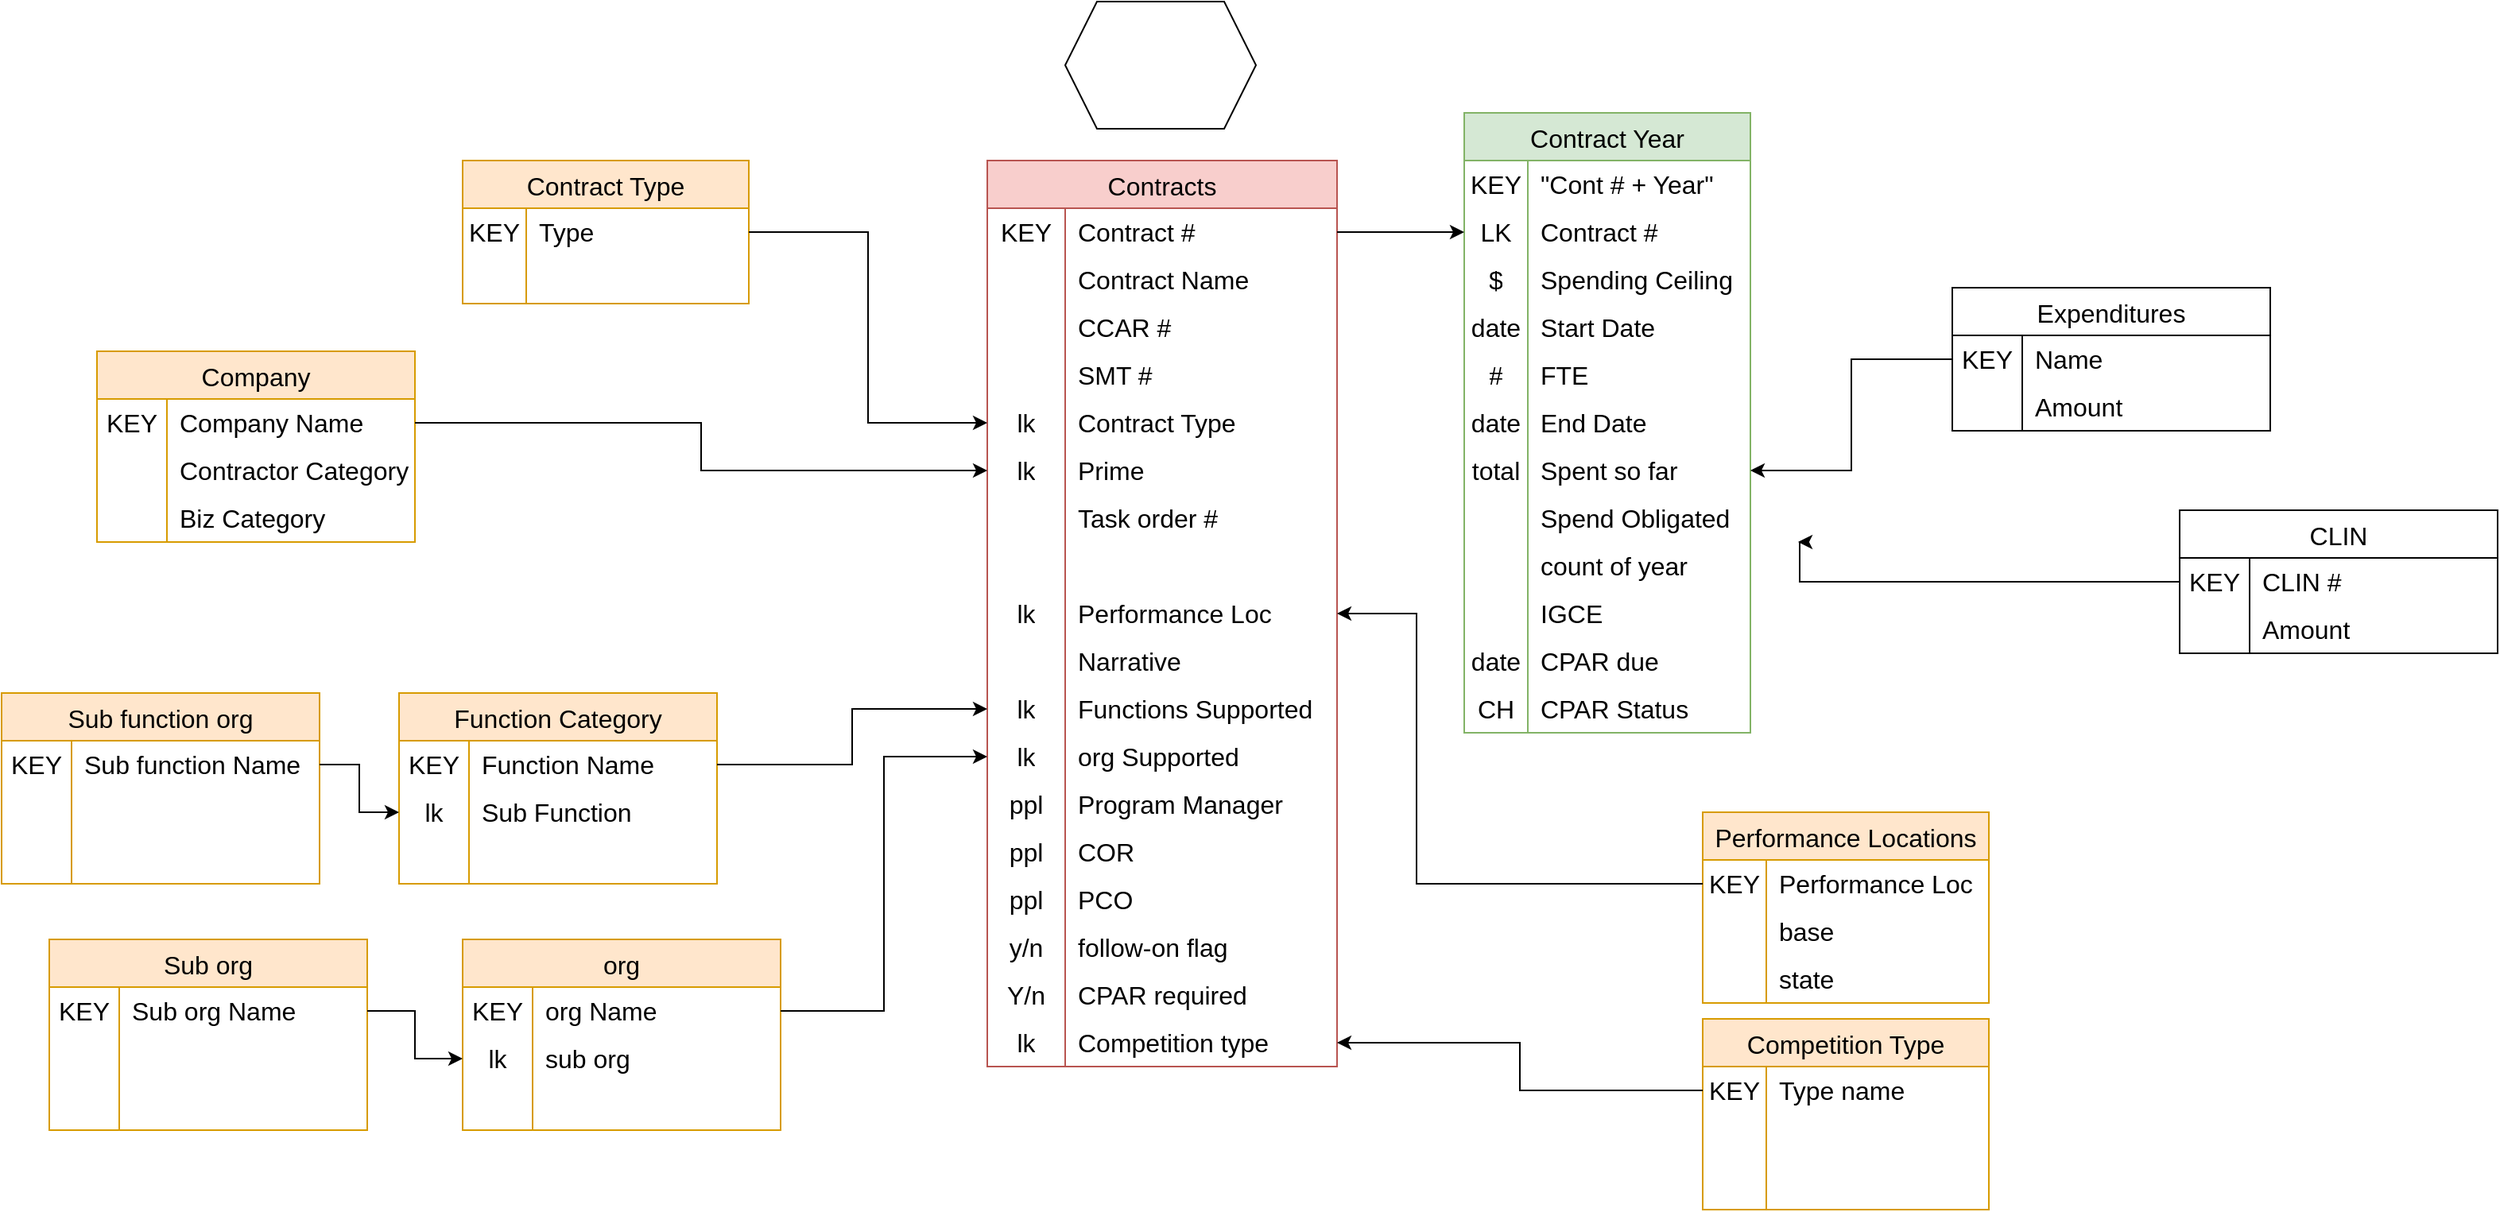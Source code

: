 <mxfile version="24.7.14">
  <diagram id="C5RBs43oDa-KdzZeNtuy" name="Page-1">
    <mxGraphModel dx="3164" dy="867" grid="1" gridSize="10" guides="1" tooltips="1" connect="1" arrows="1" fold="1" page="1" pageScale="1" pageWidth="827" pageHeight="1169" math="0" shadow="0">
      <root>
        <mxCell id="WIyWlLk6GJQsqaUBKTNV-0" />
        <mxCell id="WIyWlLk6GJQsqaUBKTNV-1" parent="WIyWlLk6GJQsqaUBKTNV-0" />
        <mxCell id="PNqtx0jhV8DdmlwYvl2Y-19" value="Contract Year" style="shape=table;startSize=30;container=1;collapsible=0;childLayout=tableLayout;fixedRows=1;rowLines=0;fontStyle=0;strokeColor=#82b366;fontSize=16;fillColor=#d5e8d4;" vertex="1" parent="WIyWlLk6GJQsqaUBKTNV-1">
          <mxGeometry x="520" y="410" width="180" height="390" as="geometry" />
        </mxCell>
        <mxCell id="PNqtx0jhV8DdmlwYvl2Y-20" value="" style="shape=tableRow;horizontal=0;startSize=0;swimlaneHead=0;swimlaneBody=0;top=0;left=0;bottom=0;right=0;collapsible=0;dropTarget=0;fillColor=none;points=[[0,0.5],[1,0.5]];portConstraint=eastwest;strokeColor=inherit;fontSize=16;" vertex="1" parent="PNqtx0jhV8DdmlwYvl2Y-19">
          <mxGeometry y="30" width="180" height="30" as="geometry" />
        </mxCell>
        <mxCell id="PNqtx0jhV8DdmlwYvl2Y-21" value="KEY" style="shape=partialRectangle;html=1;whiteSpace=wrap;connectable=0;fillColor=none;top=0;left=0;bottom=0;right=0;overflow=hidden;pointerEvents=1;strokeColor=inherit;fontSize=16;" vertex="1" parent="PNqtx0jhV8DdmlwYvl2Y-20">
          <mxGeometry width="40" height="30" as="geometry">
            <mxRectangle width="40" height="30" as="alternateBounds" />
          </mxGeometry>
        </mxCell>
        <mxCell id="PNqtx0jhV8DdmlwYvl2Y-22" value="&quot;Cont # + Year&quot;" style="shape=partialRectangle;html=1;whiteSpace=wrap;connectable=0;fillColor=none;top=0;left=0;bottom=0;right=0;align=left;spacingLeft=6;overflow=hidden;strokeColor=inherit;fontSize=16;" vertex="1" parent="PNqtx0jhV8DdmlwYvl2Y-20">
          <mxGeometry x="40" width="140" height="30" as="geometry">
            <mxRectangle width="140" height="30" as="alternateBounds" />
          </mxGeometry>
        </mxCell>
        <mxCell id="PNqtx0jhV8DdmlwYvl2Y-23" value="" style="shape=tableRow;horizontal=0;startSize=0;swimlaneHead=0;swimlaneBody=0;top=0;left=0;bottom=0;right=0;collapsible=0;dropTarget=0;fillColor=none;points=[[0,0.5],[1,0.5]];portConstraint=eastwest;strokeColor=inherit;fontSize=16;" vertex="1" parent="PNqtx0jhV8DdmlwYvl2Y-19">
          <mxGeometry y="60" width="180" height="30" as="geometry" />
        </mxCell>
        <mxCell id="PNqtx0jhV8DdmlwYvl2Y-24" value="LK" style="shape=partialRectangle;html=1;whiteSpace=wrap;connectable=0;fillColor=none;top=0;left=0;bottom=0;right=0;overflow=hidden;pointerEvents=1;strokeColor=inherit;fontSize=16;" vertex="1" parent="PNqtx0jhV8DdmlwYvl2Y-23">
          <mxGeometry width="40" height="30" as="geometry">
            <mxRectangle width="40" height="30" as="alternateBounds" />
          </mxGeometry>
        </mxCell>
        <mxCell id="PNqtx0jhV8DdmlwYvl2Y-25" value="Contract #" style="shape=partialRectangle;html=1;whiteSpace=wrap;connectable=0;fillColor=none;top=0;left=0;bottom=0;right=0;align=left;spacingLeft=6;overflow=hidden;strokeColor=inherit;fontSize=16;" vertex="1" parent="PNqtx0jhV8DdmlwYvl2Y-23">
          <mxGeometry x="40" width="140" height="30" as="geometry">
            <mxRectangle width="140" height="30" as="alternateBounds" />
          </mxGeometry>
        </mxCell>
        <mxCell id="PNqtx0jhV8DdmlwYvl2Y-63" value="" style="shape=tableRow;horizontal=0;startSize=0;swimlaneHead=0;swimlaneBody=0;top=0;left=0;bottom=0;right=0;collapsible=0;dropTarget=0;fillColor=none;points=[[0,0.5],[1,0.5]];portConstraint=eastwest;strokeColor=inherit;fontSize=16;" vertex="1" parent="PNqtx0jhV8DdmlwYvl2Y-19">
          <mxGeometry y="90" width="180" height="30" as="geometry" />
        </mxCell>
        <mxCell id="PNqtx0jhV8DdmlwYvl2Y-64" value="$" style="shape=partialRectangle;html=1;whiteSpace=wrap;connectable=0;fillColor=none;top=0;left=0;bottom=0;right=0;overflow=hidden;pointerEvents=1;strokeColor=inherit;fontSize=16;" vertex="1" parent="PNqtx0jhV8DdmlwYvl2Y-63">
          <mxGeometry width="40" height="30" as="geometry">
            <mxRectangle width="40" height="30" as="alternateBounds" />
          </mxGeometry>
        </mxCell>
        <mxCell id="PNqtx0jhV8DdmlwYvl2Y-65" value="Spending Ceiling" style="shape=partialRectangle;html=1;whiteSpace=wrap;connectable=0;fillColor=none;top=0;left=0;bottom=0;right=0;align=left;spacingLeft=6;overflow=hidden;strokeColor=inherit;fontSize=16;" vertex="1" parent="PNqtx0jhV8DdmlwYvl2Y-63">
          <mxGeometry x="40" width="140" height="30" as="geometry">
            <mxRectangle width="140" height="30" as="alternateBounds" />
          </mxGeometry>
        </mxCell>
        <mxCell id="PNqtx0jhV8DdmlwYvl2Y-73" value="" style="shape=tableRow;horizontal=0;startSize=0;swimlaneHead=0;swimlaneBody=0;top=0;left=0;bottom=0;right=0;collapsible=0;dropTarget=0;fillColor=none;points=[[0,0.5],[1,0.5]];portConstraint=eastwest;strokeColor=inherit;fontSize=16;" vertex="1" parent="PNqtx0jhV8DdmlwYvl2Y-19">
          <mxGeometry y="120" width="180" height="30" as="geometry" />
        </mxCell>
        <mxCell id="PNqtx0jhV8DdmlwYvl2Y-74" value="date" style="shape=partialRectangle;html=1;whiteSpace=wrap;connectable=0;fillColor=none;top=0;left=0;bottom=0;right=0;overflow=hidden;pointerEvents=1;strokeColor=inherit;fontSize=16;" vertex="1" parent="PNqtx0jhV8DdmlwYvl2Y-73">
          <mxGeometry width="40" height="30" as="geometry">
            <mxRectangle width="40" height="30" as="alternateBounds" />
          </mxGeometry>
        </mxCell>
        <mxCell id="PNqtx0jhV8DdmlwYvl2Y-75" value="Start Date" style="shape=partialRectangle;html=1;whiteSpace=wrap;connectable=0;fillColor=none;top=0;left=0;bottom=0;right=0;align=left;spacingLeft=6;overflow=hidden;strokeColor=inherit;fontSize=16;" vertex="1" parent="PNqtx0jhV8DdmlwYvl2Y-73">
          <mxGeometry x="40" width="140" height="30" as="geometry">
            <mxRectangle width="140" height="30" as="alternateBounds" />
          </mxGeometry>
        </mxCell>
        <mxCell id="PNqtx0jhV8DdmlwYvl2Y-76" value="" style="shape=tableRow;horizontal=0;startSize=0;swimlaneHead=0;swimlaneBody=0;top=0;left=0;bottom=0;right=0;collapsible=0;dropTarget=0;fillColor=none;points=[[0,0.5],[1,0.5]];portConstraint=eastwest;strokeColor=inherit;fontSize=16;" vertex="1" parent="PNqtx0jhV8DdmlwYvl2Y-19">
          <mxGeometry y="150" width="180" height="30" as="geometry" />
        </mxCell>
        <mxCell id="PNqtx0jhV8DdmlwYvl2Y-77" value="#" style="shape=partialRectangle;html=1;whiteSpace=wrap;connectable=0;fillColor=none;top=0;left=0;bottom=0;right=0;overflow=hidden;pointerEvents=1;strokeColor=inherit;fontSize=16;" vertex="1" parent="PNqtx0jhV8DdmlwYvl2Y-76">
          <mxGeometry width="40" height="30" as="geometry">
            <mxRectangle width="40" height="30" as="alternateBounds" />
          </mxGeometry>
        </mxCell>
        <mxCell id="PNqtx0jhV8DdmlwYvl2Y-78" value="FTE" style="shape=partialRectangle;html=1;whiteSpace=wrap;connectable=0;fillColor=none;top=0;left=0;bottom=0;right=0;align=left;spacingLeft=6;overflow=hidden;strokeColor=inherit;fontSize=16;" vertex="1" parent="PNqtx0jhV8DdmlwYvl2Y-76">
          <mxGeometry x="40" width="140" height="30" as="geometry">
            <mxRectangle width="140" height="30" as="alternateBounds" />
          </mxGeometry>
        </mxCell>
        <mxCell id="PNqtx0jhV8DdmlwYvl2Y-122" value="" style="shape=tableRow;horizontal=0;startSize=0;swimlaneHead=0;swimlaneBody=0;top=0;left=0;bottom=0;right=0;collapsible=0;dropTarget=0;fillColor=none;points=[[0,0.5],[1,0.5]];portConstraint=eastwest;strokeColor=inherit;fontSize=16;" vertex="1" parent="PNqtx0jhV8DdmlwYvl2Y-19">
          <mxGeometry y="180" width="180" height="30" as="geometry" />
        </mxCell>
        <mxCell id="PNqtx0jhV8DdmlwYvl2Y-123" value="date" style="shape=partialRectangle;html=1;whiteSpace=wrap;connectable=0;fillColor=none;top=0;left=0;bottom=0;right=0;overflow=hidden;pointerEvents=1;strokeColor=inherit;fontSize=16;" vertex="1" parent="PNqtx0jhV8DdmlwYvl2Y-122">
          <mxGeometry width="40" height="30" as="geometry">
            <mxRectangle width="40" height="30" as="alternateBounds" />
          </mxGeometry>
        </mxCell>
        <mxCell id="PNqtx0jhV8DdmlwYvl2Y-124" value="End Date" style="shape=partialRectangle;html=1;whiteSpace=wrap;connectable=0;fillColor=none;top=0;left=0;bottom=0;right=0;align=left;spacingLeft=6;overflow=hidden;strokeColor=inherit;fontSize=16;" vertex="1" parent="PNqtx0jhV8DdmlwYvl2Y-122">
          <mxGeometry x="40" width="140" height="30" as="geometry">
            <mxRectangle width="140" height="30" as="alternateBounds" />
          </mxGeometry>
        </mxCell>
        <mxCell id="PNqtx0jhV8DdmlwYvl2Y-135" value="" style="shape=tableRow;horizontal=0;startSize=0;swimlaneHead=0;swimlaneBody=0;top=0;left=0;bottom=0;right=0;collapsible=0;dropTarget=0;fillColor=none;points=[[0,0.5],[1,0.5]];portConstraint=eastwest;strokeColor=inherit;fontSize=16;" vertex="1" parent="PNqtx0jhV8DdmlwYvl2Y-19">
          <mxGeometry y="210" width="180" height="30" as="geometry" />
        </mxCell>
        <mxCell id="PNqtx0jhV8DdmlwYvl2Y-136" value="total" style="shape=partialRectangle;html=1;whiteSpace=wrap;connectable=0;fillColor=none;top=0;left=0;bottom=0;right=0;overflow=hidden;pointerEvents=1;strokeColor=inherit;fontSize=16;" vertex="1" parent="PNqtx0jhV8DdmlwYvl2Y-135">
          <mxGeometry width="40" height="30" as="geometry">
            <mxRectangle width="40" height="30" as="alternateBounds" />
          </mxGeometry>
        </mxCell>
        <mxCell id="PNqtx0jhV8DdmlwYvl2Y-137" value="Spent so far" style="shape=partialRectangle;html=1;whiteSpace=wrap;connectable=0;fillColor=none;top=0;left=0;bottom=0;right=0;align=left;spacingLeft=6;overflow=hidden;strokeColor=inherit;fontSize=16;" vertex="1" parent="PNqtx0jhV8DdmlwYvl2Y-135">
          <mxGeometry x="40" width="140" height="30" as="geometry">
            <mxRectangle width="140" height="30" as="alternateBounds" />
          </mxGeometry>
        </mxCell>
        <mxCell id="PNqtx0jhV8DdmlwYvl2Y-140" value="" style="shape=tableRow;horizontal=0;startSize=0;swimlaneHead=0;swimlaneBody=0;top=0;left=0;bottom=0;right=0;collapsible=0;dropTarget=0;fillColor=none;points=[[0,0.5],[1,0.5]];portConstraint=eastwest;strokeColor=inherit;fontSize=16;" vertex="1" parent="PNqtx0jhV8DdmlwYvl2Y-19">
          <mxGeometry y="240" width="180" height="30" as="geometry" />
        </mxCell>
        <mxCell id="PNqtx0jhV8DdmlwYvl2Y-141" value="" style="shape=partialRectangle;html=1;whiteSpace=wrap;connectable=0;fillColor=none;top=0;left=0;bottom=0;right=0;overflow=hidden;pointerEvents=1;strokeColor=inherit;fontSize=16;" vertex="1" parent="PNqtx0jhV8DdmlwYvl2Y-140">
          <mxGeometry width="40" height="30" as="geometry">
            <mxRectangle width="40" height="30" as="alternateBounds" />
          </mxGeometry>
        </mxCell>
        <mxCell id="PNqtx0jhV8DdmlwYvl2Y-142" value="Spend Obligated" style="shape=partialRectangle;html=1;whiteSpace=wrap;connectable=0;fillColor=none;top=0;left=0;bottom=0;right=0;align=left;spacingLeft=6;overflow=hidden;strokeColor=inherit;fontSize=16;" vertex="1" parent="PNqtx0jhV8DdmlwYvl2Y-140">
          <mxGeometry x="40" width="140" height="30" as="geometry">
            <mxRectangle width="140" height="30" as="alternateBounds" />
          </mxGeometry>
        </mxCell>
        <mxCell id="PNqtx0jhV8DdmlwYvl2Y-216" value="" style="shape=tableRow;horizontal=0;startSize=0;swimlaneHead=0;swimlaneBody=0;top=0;left=0;bottom=0;right=0;collapsible=0;dropTarget=0;fillColor=none;points=[[0,0.5],[1,0.5]];portConstraint=eastwest;strokeColor=inherit;fontSize=16;" vertex="1" parent="PNqtx0jhV8DdmlwYvl2Y-19">
          <mxGeometry y="270" width="180" height="30" as="geometry" />
        </mxCell>
        <mxCell id="PNqtx0jhV8DdmlwYvl2Y-217" value="" style="shape=partialRectangle;html=1;whiteSpace=wrap;connectable=0;fillColor=none;top=0;left=0;bottom=0;right=0;overflow=hidden;pointerEvents=1;strokeColor=inherit;fontSize=16;" vertex="1" parent="PNqtx0jhV8DdmlwYvl2Y-216">
          <mxGeometry width="40" height="30" as="geometry">
            <mxRectangle width="40" height="30" as="alternateBounds" />
          </mxGeometry>
        </mxCell>
        <mxCell id="PNqtx0jhV8DdmlwYvl2Y-218" value="count of year" style="shape=partialRectangle;html=1;whiteSpace=wrap;connectable=0;fillColor=none;top=0;left=0;bottom=0;right=0;align=left;spacingLeft=6;overflow=hidden;strokeColor=inherit;fontSize=16;" vertex="1" parent="PNqtx0jhV8DdmlwYvl2Y-216">
          <mxGeometry x="40" width="140" height="30" as="geometry">
            <mxRectangle width="140" height="30" as="alternateBounds" />
          </mxGeometry>
        </mxCell>
        <mxCell id="PNqtx0jhV8DdmlwYvl2Y-228" value="" style="shape=tableRow;horizontal=0;startSize=0;swimlaneHead=0;swimlaneBody=0;top=0;left=0;bottom=0;right=0;collapsible=0;dropTarget=0;fillColor=none;points=[[0,0.5],[1,0.5]];portConstraint=eastwest;strokeColor=inherit;fontSize=16;" vertex="1" parent="PNqtx0jhV8DdmlwYvl2Y-19">
          <mxGeometry y="300" width="180" height="30" as="geometry" />
        </mxCell>
        <mxCell id="PNqtx0jhV8DdmlwYvl2Y-229" value="" style="shape=partialRectangle;html=1;whiteSpace=wrap;connectable=0;fillColor=none;top=0;left=0;bottom=0;right=0;overflow=hidden;pointerEvents=1;strokeColor=inherit;fontSize=16;" vertex="1" parent="PNqtx0jhV8DdmlwYvl2Y-228">
          <mxGeometry width="40" height="30" as="geometry">
            <mxRectangle width="40" height="30" as="alternateBounds" />
          </mxGeometry>
        </mxCell>
        <mxCell id="PNqtx0jhV8DdmlwYvl2Y-230" value="IGCE" style="shape=partialRectangle;html=1;whiteSpace=wrap;connectable=0;fillColor=none;top=0;left=0;bottom=0;right=0;align=left;spacingLeft=6;overflow=hidden;strokeColor=inherit;fontSize=16;" vertex="1" parent="PNqtx0jhV8DdmlwYvl2Y-228">
          <mxGeometry x="40" width="140" height="30" as="geometry">
            <mxRectangle width="140" height="30" as="alternateBounds" />
          </mxGeometry>
        </mxCell>
        <mxCell id="PNqtx0jhV8DdmlwYvl2Y-231" value="" style="shape=tableRow;horizontal=0;startSize=0;swimlaneHead=0;swimlaneBody=0;top=0;left=0;bottom=0;right=0;collapsible=0;dropTarget=0;fillColor=none;points=[[0,0.5],[1,0.5]];portConstraint=eastwest;strokeColor=inherit;fontSize=16;" vertex="1" parent="PNqtx0jhV8DdmlwYvl2Y-19">
          <mxGeometry y="330" width="180" height="30" as="geometry" />
        </mxCell>
        <mxCell id="PNqtx0jhV8DdmlwYvl2Y-232" value="date" style="shape=partialRectangle;html=1;whiteSpace=wrap;connectable=0;fillColor=none;top=0;left=0;bottom=0;right=0;overflow=hidden;pointerEvents=1;strokeColor=inherit;fontSize=16;" vertex="1" parent="PNqtx0jhV8DdmlwYvl2Y-231">
          <mxGeometry width="40" height="30" as="geometry">
            <mxRectangle width="40" height="30" as="alternateBounds" />
          </mxGeometry>
        </mxCell>
        <mxCell id="PNqtx0jhV8DdmlwYvl2Y-233" value="CPAR due" style="shape=partialRectangle;html=1;whiteSpace=wrap;connectable=0;fillColor=none;top=0;left=0;bottom=0;right=0;align=left;spacingLeft=6;overflow=hidden;strokeColor=inherit;fontSize=16;" vertex="1" parent="PNqtx0jhV8DdmlwYvl2Y-231">
          <mxGeometry x="40" width="140" height="30" as="geometry">
            <mxRectangle width="140" height="30" as="alternateBounds" />
          </mxGeometry>
        </mxCell>
        <mxCell id="PNqtx0jhV8DdmlwYvl2Y-234" value="" style="shape=tableRow;horizontal=0;startSize=0;swimlaneHead=0;swimlaneBody=0;top=0;left=0;bottom=0;right=0;collapsible=0;dropTarget=0;fillColor=none;points=[[0,0.5],[1,0.5]];portConstraint=eastwest;strokeColor=inherit;fontSize=16;" vertex="1" parent="PNqtx0jhV8DdmlwYvl2Y-19">
          <mxGeometry y="360" width="180" height="30" as="geometry" />
        </mxCell>
        <mxCell id="PNqtx0jhV8DdmlwYvl2Y-235" value="CH" style="shape=partialRectangle;html=1;whiteSpace=wrap;connectable=0;fillColor=none;top=0;left=0;bottom=0;right=0;overflow=hidden;pointerEvents=1;strokeColor=inherit;fontSize=16;" vertex="1" parent="PNqtx0jhV8DdmlwYvl2Y-234">
          <mxGeometry width="40" height="30" as="geometry">
            <mxRectangle width="40" height="30" as="alternateBounds" />
          </mxGeometry>
        </mxCell>
        <mxCell id="PNqtx0jhV8DdmlwYvl2Y-236" value="CPAR Status" style="shape=partialRectangle;html=1;whiteSpace=wrap;connectable=0;fillColor=none;top=0;left=0;bottom=0;right=0;align=left;spacingLeft=6;overflow=hidden;strokeColor=inherit;fontSize=16;" vertex="1" parent="PNqtx0jhV8DdmlwYvl2Y-234">
          <mxGeometry x="40" width="140" height="30" as="geometry">
            <mxRectangle width="140" height="30" as="alternateBounds" />
          </mxGeometry>
        </mxCell>
        <mxCell id="PNqtx0jhV8DdmlwYvl2Y-6" value="Contracts" style="shape=table;startSize=30;container=1;collapsible=0;childLayout=tableLayout;fixedRows=1;rowLines=0;fontStyle=0;strokeColor=#b85450;fontSize=16;fillColor=#f8cecc;" vertex="1" parent="WIyWlLk6GJQsqaUBKTNV-1">
          <mxGeometry x="220" y="440" width="220" height="570" as="geometry" />
        </mxCell>
        <mxCell id="PNqtx0jhV8DdmlwYvl2Y-7" value="" style="shape=tableRow;horizontal=0;startSize=0;swimlaneHead=0;swimlaneBody=0;top=0;left=0;bottom=0;right=0;collapsible=0;dropTarget=0;fillColor=none;points=[[0,0.5],[1,0.5]];portConstraint=eastwest;strokeColor=inherit;fontSize=16;" vertex="1" parent="PNqtx0jhV8DdmlwYvl2Y-6">
          <mxGeometry y="30" width="220" height="30" as="geometry" />
        </mxCell>
        <mxCell id="PNqtx0jhV8DdmlwYvl2Y-8" value="KEY" style="shape=partialRectangle;html=1;whiteSpace=wrap;connectable=0;fillColor=none;top=0;left=0;bottom=0;right=0;overflow=hidden;pointerEvents=1;strokeColor=inherit;fontSize=16;" vertex="1" parent="PNqtx0jhV8DdmlwYvl2Y-7">
          <mxGeometry width="49" height="30" as="geometry">
            <mxRectangle width="49" height="30" as="alternateBounds" />
          </mxGeometry>
        </mxCell>
        <mxCell id="PNqtx0jhV8DdmlwYvl2Y-9" value="Contract #" style="shape=partialRectangle;html=1;whiteSpace=wrap;connectable=0;fillColor=none;top=0;left=0;bottom=0;right=0;align=left;spacingLeft=6;overflow=hidden;strokeColor=inherit;fontSize=16;" vertex="1" parent="PNqtx0jhV8DdmlwYvl2Y-7">
          <mxGeometry x="49" width="171" height="30" as="geometry">
            <mxRectangle width="171" height="30" as="alternateBounds" />
          </mxGeometry>
        </mxCell>
        <mxCell id="PNqtx0jhV8DdmlwYvl2Y-31" value="" style="shape=tableRow;horizontal=0;startSize=0;swimlaneHead=0;swimlaneBody=0;top=0;left=0;bottom=0;right=0;collapsible=0;dropTarget=0;fillColor=none;points=[[0,0.5],[1,0.5]];portConstraint=eastwest;strokeColor=inherit;fontSize=16;" vertex="1" parent="PNqtx0jhV8DdmlwYvl2Y-6">
          <mxGeometry y="60" width="220" height="30" as="geometry" />
        </mxCell>
        <mxCell id="PNqtx0jhV8DdmlwYvl2Y-32" value="" style="shape=partialRectangle;html=1;whiteSpace=wrap;connectable=0;fillColor=none;top=0;left=0;bottom=0;right=0;overflow=hidden;pointerEvents=1;strokeColor=inherit;fontSize=16;" vertex="1" parent="PNqtx0jhV8DdmlwYvl2Y-31">
          <mxGeometry width="49" height="30" as="geometry">
            <mxRectangle width="49" height="30" as="alternateBounds" />
          </mxGeometry>
        </mxCell>
        <mxCell id="PNqtx0jhV8DdmlwYvl2Y-33" value="Contract Name" style="shape=partialRectangle;html=1;whiteSpace=wrap;connectable=0;fillColor=none;top=0;left=0;bottom=0;right=0;align=left;spacingLeft=6;overflow=hidden;strokeColor=inherit;fontSize=16;" vertex="1" parent="PNqtx0jhV8DdmlwYvl2Y-31">
          <mxGeometry x="49" width="171" height="30" as="geometry">
            <mxRectangle width="171" height="30" as="alternateBounds" />
          </mxGeometry>
        </mxCell>
        <mxCell id="PNqtx0jhV8DdmlwYvl2Y-34" value="" style="shape=tableRow;horizontal=0;startSize=0;swimlaneHead=0;swimlaneBody=0;top=0;left=0;bottom=0;right=0;collapsible=0;dropTarget=0;fillColor=none;points=[[0,0.5],[1,0.5]];portConstraint=eastwest;strokeColor=inherit;fontSize=16;" vertex="1" parent="PNqtx0jhV8DdmlwYvl2Y-6">
          <mxGeometry y="90" width="220" height="30" as="geometry" />
        </mxCell>
        <mxCell id="PNqtx0jhV8DdmlwYvl2Y-35" value="" style="shape=partialRectangle;html=1;whiteSpace=wrap;connectable=0;fillColor=none;top=0;left=0;bottom=0;right=0;overflow=hidden;pointerEvents=1;strokeColor=inherit;fontSize=16;" vertex="1" parent="PNqtx0jhV8DdmlwYvl2Y-34">
          <mxGeometry width="49" height="30" as="geometry">
            <mxRectangle width="49" height="30" as="alternateBounds" />
          </mxGeometry>
        </mxCell>
        <mxCell id="PNqtx0jhV8DdmlwYvl2Y-36" value="CCAR #" style="shape=partialRectangle;html=1;whiteSpace=wrap;connectable=0;fillColor=none;top=0;left=0;bottom=0;right=0;align=left;spacingLeft=6;overflow=hidden;strokeColor=inherit;fontSize=16;" vertex="1" parent="PNqtx0jhV8DdmlwYvl2Y-34">
          <mxGeometry x="49" width="171" height="30" as="geometry">
            <mxRectangle width="171" height="30" as="alternateBounds" />
          </mxGeometry>
        </mxCell>
        <mxCell id="PNqtx0jhV8DdmlwYvl2Y-37" value="" style="shape=tableRow;horizontal=0;startSize=0;swimlaneHead=0;swimlaneBody=0;top=0;left=0;bottom=0;right=0;collapsible=0;dropTarget=0;fillColor=none;points=[[0,0.5],[1,0.5]];portConstraint=eastwest;strokeColor=inherit;fontSize=16;" vertex="1" parent="PNqtx0jhV8DdmlwYvl2Y-6">
          <mxGeometry y="120" width="220" height="30" as="geometry" />
        </mxCell>
        <mxCell id="PNqtx0jhV8DdmlwYvl2Y-38" value="" style="shape=partialRectangle;html=1;whiteSpace=wrap;connectable=0;fillColor=none;top=0;left=0;bottom=0;right=0;overflow=hidden;pointerEvents=1;strokeColor=inherit;fontSize=16;" vertex="1" parent="PNqtx0jhV8DdmlwYvl2Y-37">
          <mxGeometry width="49" height="30" as="geometry">
            <mxRectangle width="49" height="30" as="alternateBounds" />
          </mxGeometry>
        </mxCell>
        <mxCell id="PNqtx0jhV8DdmlwYvl2Y-39" value="SMT #" style="shape=partialRectangle;html=1;whiteSpace=wrap;connectable=0;fillColor=none;top=0;left=0;bottom=0;right=0;align=left;spacingLeft=6;overflow=hidden;strokeColor=inherit;fontSize=16;" vertex="1" parent="PNqtx0jhV8DdmlwYvl2Y-37">
          <mxGeometry x="49" width="171" height="30" as="geometry">
            <mxRectangle width="171" height="30" as="alternateBounds" />
          </mxGeometry>
        </mxCell>
        <mxCell id="PNqtx0jhV8DdmlwYvl2Y-40" value="" style="shape=tableRow;horizontal=0;startSize=0;swimlaneHead=0;swimlaneBody=0;top=0;left=0;bottom=0;right=0;collapsible=0;dropTarget=0;fillColor=none;points=[[0,0.5],[1,0.5]];portConstraint=eastwest;strokeColor=inherit;fontSize=16;" vertex="1" parent="PNqtx0jhV8DdmlwYvl2Y-6">
          <mxGeometry y="150" width="220" height="30" as="geometry" />
        </mxCell>
        <mxCell id="PNqtx0jhV8DdmlwYvl2Y-41" value="lk" style="shape=partialRectangle;html=1;whiteSpace=wrap;connectable=0;fillColor=none;top=0;left=0;bottom=0;right=0;overflow=hidden;pointerEvents=1;strokeColor=inherit;fontSize=16;" vertex="1" parent="PNqtx0jhV8DdmlwYvl2Y-40">
          <mxGeometry width="49" height="30" as="geometry">
            <mxRectangle width="49" height="30" as="alternateBounds" />
          </mxGeometry>
        </mxCell>
        <mxCell id="PNqtx0jhV8DdmlwYvl2Y-42" value="Contract Type" style="shape=partialRectangle;html=1;whiteSpace=wrap;connectable=0;fillColor=none;top=0;left=0;bottom=0;right=0;align=left;spacingLeft=6;overflow=hidden;strokeColor=inherit;fontSize=16;" vertex="1" parent="PNqtx0jhV8DdmlwYvl2Y-40">
          <mxGeometry x="49" width="171" height="30" as="geometry">
            <mxRectangle width="171" height="30" as="alternateBounds" />
          </mxGeometry>
        </mxCell>
        <mxCell id="PNqtx0jhV8DdmlwYvl2Y-43" value="" style="shape=tableRow;horizontal=0;startSize=0;swimlaneHead=0;swimlaneBody=0;top=0;left=0;bottom=0;right=0;collapsible=0;dropTarget=0;fillColor=none;points=[[0,0.5],[1,0.5]];portConstraint=eastwest;strokeColor=inherit;fontSize=16;" vertex="1" parent="PNqtx0jhV8DdmlwYvl2Y-6">
          <mxGeometry y="180" width="220" height="30" as="geometry" />
        </mxCell>
        <mxCell id="PNqtx0jhV8DdmlwYvl2Y-44" value="lk" style="shape=partialRectangle;html=1;whiteSpace=wrap;connectable=0;fillColor=none;top=0;left=0;bottom=0;right=0;overflow=hidden;pointerEvents=1;strokeColor=inherit;fontSize=16;" vertex="1" parent="PNqtx0jhV8DdmlwYvl2Y-43">
          <mxGeometry width="49" height="30" as="geometry">
            <mxRectangle width="49" height="30" as="alternateBounds" />
          </mxGeometry>
        </mxCell>
        <mxCell id="PNqtx0jhV8DdmlwYvl2Y-45" value="Prime" style="shape=partialRectangle;html=1;whiteSpace=wrap;connectable=0;fillColor=none;top=0;left=0;bottom=0;right=0;align=left;spacingLeft=6;overflow=hidden;strokeColor=inherit;fontSize=16;" vertex="1" parent="PNqtx0jhV8DdmlwYvl2Y-43">
          <mxGeometry x="49" width="171" height="30" as="geometry">
            <mxRectangle width="171" height="30" as="alternateBounds" />
          </mxGeometry>
        </mxCell>
        <mxCell id="PNqtx0jhV8DdmlwYvl2Y-46" value="" style="shape=tableRow;horizontal=0;startSize=0;swimlaneHead=0;swimlaneBody=0;top=0;left=0;bottom=0;right=0;collapsible=0;dropTarget=0;fillColor=none;points=[[0,0.5],[1,0.5]];portConstraint=eastwest;strokeColor=inherit;fontSize=16;" vertex="1" parent="PNqtx0jhV8DdmlwYvl2Y-6">
          <mxGeometry y="210" width="220" height="30" as="geometry" />
        </mxCell>
        <mxCell id="PNqtx0jhV8DdmlwYvl2Y-47" value="" style="shape=partialRectangle;html=1;whiteSpace=wrap;connectable=0;fillColor=none;top=0;left=0;bottom=0;right=0;overflow=hidden;pointerEvents=1;strokeColor=inherit;fontSize=16;" vertex="1" parent="PNqtx0jhV8DdmlwYvl2Y-46">
          <mxGeometry width="49" height="30" as="geometry">
            <mxRectangle width="49" height="30" as="alternateBounds" />
          </mxGeometry>
        </mxCell>
        <mxCell id="PNqtx0jhV8DdmlwYvl2Y-48" value="" style="shape=partialRectangle;html=1;whiteSpace=wrap;connectable=0;fillColor=none;top=0;left=0;bottom=0;right=0;align=left;spacingLeft=6;overflow=hidden;strokeColor=inherit;fontSize=16;" vertex="1" parent="PNqtx0jhV8DdmlwYvl2Y-46">
          <mxGeometry x="49" width="171" height="30" as="geometry">
            <mxRectangle width="171" height="30" as="alternateBounds" />
          </mxGeometry>
        </mxCell>
        <mxCell id="PNqtx0jhV8DdmlwYvl2Y-49" value="" style="shape=tableRow;horizontal=0;startSize=0;swimlaneHead=0;swimlaneBody=0;top=0;left=0;bottom=0;right=0;collapsible=0;dropTarget=0;fillColor=none;points=[[0,0.5],[1,0.5]];portConstraint=eastwest;strokeColor=inherit;fontSize=16;" vertex="1" parent="PNqtx0jhV8DdmlwYvl2Y-6">
          <mxGeometry y="240" width="220" height="30" as="geometry" />
        </mxCell>
        <mxCell id="PNqtx0jhV8DdmlwYvl2Y-50" value="" style="shape=partialRectangle;html=1;whiteSpace=wrap;connectable=0;fillColor=none;top=0;left=0;bottom=0;right=0;overflow=hidden;pointerEvents=1;strokeColor=inherit;fontSize=16;" vertex="1" parent="PNqtx0jhV8DdmlwYvl2Y-49">
          <mxGeometry width="49" height="30" as="geometry">
            <mxRectangle width="49" height="30" as="alternateBounds" />
          </mxGeometry>
        </mxCell>
        <mxCell id="PNqtx0jhV8DdmlwYvl2Y-51" value="" style="shape=partialRectangle;html=1;whiteSpace=wrap;connectable=0;fillColor=none;top=0;left=0;bottom=0;right=0;align=left;spacingLeft=6;overflow=hidden;strokeColor=inherit;fontSize=16;" vertex="1" parent="PNqtx0jhV8DdmlwYvl2Y-49">
          <mxGeometry x="49" width="171" height="30" as="geometry">
            <mxRectangle width="171" height="30" as="alternateBounds" />
          </mxGeometry>
        </mxCell>
        <mxCell id="PNqtx0jhV8DdmlwYvl2Y-52" value="" style="shape=tableRow;horizontal=0;startSize=0;swimlaneHead=0;swimlaneBody=0;top=0;left=0;bottom=0;right=0;collapsible=0;dropTarget=0;fillColor=none;points=[[0,0.5],[1,0.5]];portConstraint=eastwest;strokeColor=inherit;fontSize=16;" vertex="1" parent="PNqtx0jhV8DdmlwYvl2Y-6">
          <mxGeometry y="270" width="220" height="30" as="geometry" />
        </mxCell>
        <mxCell id="PNqtx0jhV8DdmlwYvl2Y-53" value="lk" style="shape=partialRectangle;html=1;whiteSpace=wrap;connectable=0;fillColor=none;top=0;left=0;bottom=0;right=0;overflow=hidden;pointerEvents=1;strokeColor=inherit;fontSize=16;" vertex="1" parent="PNqtx0jhV8DdmlwYvl2Y-52">
          <mxGeometry width="49" height="30" as="geometry">
            <mxRectangle width="49" height="30" as="alternateBounds" />
          </mxGeometry>
        </mxCell>
        <mxCell id="PNqtx0jhV8DdmlwYvl2Y-54" value="Performance Loc" style="shape=partialRectangle;html=1;whiteSpace=wrap;connectable=0;fillColor=none;top=0;left=0;bottom=0;right=0;align=left;spacingLeft=6;overflow=hidden;strokeColor=inherit;fontSize=16;" vertex="1" parent="PNqtx0jhV8DdmlwYvl2Y-52">
          <mxGeometry x="49" width="171" height="30" as="geometry">
            <mxRectangle width="171" height="30" as="alternateBounds" />
          </mxGeometry>
        </mxCell>
        <mxCell id="PNqtx0jhV8DdmlwYvl2Y-151" value="" style="shape=tableRow;horizontal=0;startSize=0;swimlaneHead=0;swimlaneBody=0;top=0;left=0;bottom=0;right=0;collapsible=0;dropTarget=0;fillColor=none;points=[[0,0.5],[1,0.5]];portConstraint=eastwest;strokeColor=inherit;fontSize=16;" vertex="1" parent="PNqtx0jhV8DdmlwYvl2Y-6">
          <mxGeometry y="300" width="220" height="30" as="geometry" />
        </mxCell>
        <mxCell id="PNqtx0jhV8DdmlwYvl2Y-152" value="" style="shape=partialRectangle;html=1;whiteSpace=wrap;connectable=0;fillColor=none;top=0;left=0;bottom=0;right=0;overflow=hidden;pointerEvents=1;strokeColor=inherit;fontSize=16;" vertex="1" parent="PNqtx0jhV8DdmlwYvl2Y-151">
          <mxGeometry width="49" height="30" as="geometry">
            <mxRectangle width="49" height="30" as="alternateBounds" />
          </mxGeometry>
        </mxCell>
        <mxCell id="PNqtx0jhV8DdmlwYvl2Y-153" value="Narrative" style="shape=partialRectangle;html=1;whiteSpace=wrap;connectable=0;fillColor=none;top=0;left=0;bottom=0;right=0;align=left;spacingLeft=6;overflow=hidden;strokeColor=inherit;fontSize=16;" vertex="1" parent="PNqtx0jhV8DdmlwYvl2Y-151">
          <mxGeometry x="49" width="171" height="30" as="geometry">
            <mxRectangle width="171" height="30" as="alternateBounds" />
          </mxGeometry>
        </mxCell>
        <mxCell id="PNqtx0jhV8DdmlwYvl2Y-154" value="" style="shape=tableRow;horizontal=0;startSize=0;swimlaneHead=0;swimlaneBody=0;top=0;left=0;bottom=0;right=0;collapsible=0;dropTarget=0;fillColor=none;points=[[0,0.5],[1,0.5]];portConstraint=eastwest;strokeColor=inherit;fontSize=16;" vertex="1" parent="PNqtx0jhV8DdmlwYvl2Y-6">
          <mxGeometry y="330" width="220" height="30" as="geometry" />
        </mxCell>
        <mxCell id="PNqtx0jhV8DdmlwYvl2Y-155" value="lk" style="shape=partialRectangle;html=1;whiteSpace=wrap;connectable=0;fillColor=none;top=0;left=0;bottom=0;right=0;overflow=hidden;pointerEvents=1;strokeColor=inherit;fontSize=16;" vertex="1" parent="PNqtx0jhV8DdmlwYvl2Y-154">
          <mxGeometry width="49" height="30" as="geometry">
            <mxRectangle width="49" height="30" as="alternateBounds" />
          </mxGeometry>
        </mxCell>
        <mxCell id="PNqtx0jhV8DdmlwYvl2Y-156" value="Functions Supported" style="shape=partialRectangle;html=1;whiteSpace=wrap;connectable=0;fillColor=none;top=0;left=0;bottom=0;right=0;align=left;spacingLeft=6;overflow=hidden;strokeColor=inherit;fontSize=16;" vertex="1" parent="PNqtx0jhV8DdmlwYvl2Y-154">
          <mxGeometry x="49" width="171" height="30" as="geometry">
            <mxRectangle width="171" height="30" as="alternateBounds" />
          </mxGeometry>
        </mxCell>
        <mxCell id="PNqtx0jhV8DdmlwYvl2Y-168" value="" style="shape=tableRow;horizontal=0;startSize=0;swimlaneHead=0;swimlaneBody=0;top=0;left=0;bottom=0;right=0;collapsible=0;dropTarget=0;fillColor=none;points=[[0,0.5],[1,0.5]];portConstraint=eastwest;strokeColor=inherit;fontSize=16;" vertex="1" parent="PNqtx0jhV8DdmlwYvl2Y-6">
          <mxGeometry y="360" width="220" height="30" as="geometry" />
        </mxCell>
        <mxCell id="PNqtx0jhV8DdmlwYvl2Y-169" value="lk" style="shape=partialRectangle;html=1;whiteSpace=wrap;connectable=0;fillColor=none;top=0;left=0;bottom=0;right=0;overflow=hidden;pointerEvents=1;strokeColor=inherit;fontSize=16;" vertex="1" parent="PNqtx0jhV8DdmlwYvl2Y-168">
          <mxGeometry width="49" height="30" as="geometry">
            <mxRectangle width="49" height="30" as="alternateBounds" />
          </mxGeometry>
        </mxCell>
        <mxCell id="PNqtx0jhV8DdmlwYvl2Y-170" value="org Supported" style="shape=partialRectangle;html=1;whiteSpace=wrap;connectable=0;fillColor=none;top=0;left=0;bottom=0;right=0;align=left;spacingLeft=6;overflow=hidden;strokeColor=inherit;fontSize=16;" vertex="1" parent="PNqtx0jhV8DdmlwYvl2Y-168">
          <mxGeometry x="49" width="171" height="30" as="geometry">
            <mxRectangle width="171" height="30" as="alternateBounds" />
          </mxGeometry>
        </mxCell>
        <mxCell id="PNqtx0jhV8DdmlwYvl2Y-204" value="" style="shape=tableRow;horizontal=0;startSize=0;swimlaneHead=0;swimlaneBody=0;top=0;left=0;bottom=0;right=0;collapsible=0;dropTarget=0;fillColor=none;points=[[0,0.5],[1,0.5]];portConstraint=eastwest;strokeColor=inherit;fontSize=16;" vertex="1" parent="PNqtx0jhV8DdmlwYvl2Y-6">
          <mxGeometry y="390" width="220" height="30" as="geometry" />
        </mxCell>
        <mxCell id="PNqtx0jhV8DdmlwYvl2Y-205" value="ppl" style="shape=partialRectangle;html=1;whiteSpace=wrap;connectable=0;fillColor=none;top=0;left=0;bottom=0;right=0;overflow=hidden;pointerEvents=1;strokeColor=inherit;fontSize=16;" vertex="1" parent="PNqtx0jhV8DdmlwYvl2Y-204">
          <mxGeometry width="49" height="30" as="geometry">
            <mxRectangle width="49" height="30" as="alternateBounds" />
          </mxGeometry>
        </mxCell>
        <mxCell id="PNqtx0jhV8DdmlwYvl2Y-206" value="Program Manager" style="shape=partialRectangle;html=1;whiteSpace=wrap;connectable=0;fillColor=none;top=0;left=0;bottom=0;right=0;align=left;spacingLeft=6;overflow=hidden;strokeColor=inherit;fontSize=16;" vertex="1" parent="PNqtx0jhV8DdmlwYvl2Y-204">
          <mxGeometry x="49" width="171" height="30" as="geometry">
            <mxRectangle width="171" height="30" as="alternateBounds" />
          </mxGeometry>
        </mxCell>
        <mxCell id="PNqtx0jhV8DdmlwYvl2Y-207" value="" style="shape=tableRow;horizontal=0;startSize=0;swimlaneHead=0;swimlaneBody=0;top=0;left=0;bottom=0;right=0;collapsible=0;dropTarget=0;fillColor=none;points=[[0,0.5],[1,0.5]];portConstraint=eastwest;strokeColor=inherit;fontSize=16;" vertex="1" parent="PNqtx0jhV8DdmlwYvl2Y-6">
          <mxGeometry y="420" width="220" height="30" as="geometry" />
        </mxCell>
        <mxCell id="PNqtx0jhV8DdmlwYvl2Y-208" value="ppl" style="shape=partialRectangle;html=1;whiteSpace=wrap;connectable=0;fillColor=none;top=0;left=0;bottom=0;right=0;overflow=hidden;pointerEvents=1;strokeColor=inherit;fontSize=16;" vertex="1" parent="PNqtx0jhV8DdmlwYvl2Y-207">
          <mxGeometry width="49" height="30" as="geometry">
            <mxRectangle width="49" height="30" as="alternateBounds" />
          </mxGeometry>
        </mxCell>
        <mxCell id="PNqtx0jhV8DdmlwYvl2Y-209" value="COR" style="shape=partialRectangle;html=1;whiteSpace=wrap;connectable=0;fillColor=none;top=0;left=0;bottom=0;right=0;align=left;spacingLeft=6;overflow=hidden;strokeColor=inherit;fontSize=16;" vertex="1" parent="PNqtx0jhV8DdmlwYvl2Y-207">
          <mxGeometry x="49" width="171" height="30" as="geometry">
            <mxRectangle width="171" height="30" as="alternateBounds" />
          </mxGeometry>
        </mxCell>
        <mxCell id="PNqtx0jhV8DdmlwYvl2Y-210" value="" style="shape=tableRow;horizontal=0;startSize=0;swimlaneHead=0;swimlaneBody=0;top=0;left=0;bottom=0;right=0;collapsible=0;dropTarget=0;fillColor=none;points=[[0,0.5],[1,0.5]];portConstraint=eastwest;strokeColor=inherit;fontSize=16;" vertex="1" parent="PNqtx0jhV8DdmlwYvl2Y-6">
          <mxGeometry y="450" width="220" height="30" as="geometry" />
        </mxCell>
        <mxCell id="PNqtx0jhV8DdmlwYvl2Y-211" value="ppl" style="shape=partialRectangle;html=1;whiteSpace=wrap;connectable=0;fillColor=none;top=0;left=0;bottom=0;right=0;overflow=hidden;pointerEvents=1;strokeColor=inherit;fontSize=16;" vertex="1" parent="PNqtx0jhV8DdmlwYvl2Y-210">
          <mxGeometry width="49" height="30" as="geometry">
            <mxRectangle width="49" height="30" as="alternateBounds" />
          </mxGeometry>
        </mxCell>
        <mxCell id="PNqtx0jhV8DdmlwYvl2Y-212" value="PCO" style="shape=partialRectangle;html=1;whiteSpace=wrap;connectable=0;fillColor=none;top=0;left=0;bottom=0;right=0;align=left;spacingLeft=6;overflow=hidden;strokeColor=inherit;fontSize=16;" vertex="1" parent="PNqtx0jhV8DdmlwYvl2Y-210">
          <mxGeometry x="49" width="171" height="30" as="geometry">
            <mxRectangle width="171" height="30" as="alternateBounds" />
          </mxGeometry>
        </mxCell>
        <mxCell id="PNqtx0jhV8DdmlwYvl2Y-213" value="" style="shape=tableRow;horizontal=0;startSize=0;swimlaneHead=0;swimlaneBody=0;top=0;left=0;bottom=0;right=0;collapsible=0;dropTarget=0;fillColor=none;points=[[0,0.5],[1,0.5]];portConstraint=eastwest;strokeColor=inherit;fontSize=16;" vertex="1" parent="PNqtx0jhV8DdmlwYvl2Y-6">
          <mxGeometry y="480" width="220" height="30" as="geometry" />
        </mxCell>
        <mxCell id="PNqtx0jhV8DdmlwYvl2Y-214" value="y/n" style="shape=partialRectangle;html=1;whiteSpace=wrap;connectable=0;fillColor=none;top=0;left=0;bottom=0;right=0;overflow=hidden;pointerEvents=1;strokeColor=inherit;fontSize=16;" vertex="1" parent="PNqtx0jhV8DdmlwYvl2Y-213">
          <mxGeometry width="49" height="30" as="geometry">
            <mxRectangle width="49" height="30" as="alternateBounds" />
          </mxGeometry>
        </mxCell>
        <mxCell id="PNqtx0jhV8DdmlwYvl2Y-215" value="follow-on flag" style="shape=partialRectangle;html=1;whiteSpace=wrap;connectable=0;fillColor=none;top=0;left=0;bottom=0;right=0;align=left;spacingLeft=6;overflow=hidden;strokeColor=inherit;fontSize=16;" vertex="1" parent="PNqtx0jhV8DdmlwYvl2Y-213">
          <mxGeometry x="49" width="171" height="30" as="geometry">
            <mxRectangle width="171" height="30" as="alternateBounds" />
          </mxGeometry>
        </mxCell>
        <mxCell id="PNqtx0jhV8DdmlwYvl2Y-222" value="" style="shape=tableRow;horizontal=0;startSize=0;swimlaneHead=0;swimlaneBody=0;top=0;left=0;bottom=0;right=0;collapsible=0;dropTarget=0;fillColor=none;points=[[0,0.5],[1,0.5]];portConstraint=eastwest;strokeColor=inherit;fontSize=16;" vertex="1" parent="PNqtx0jhV8DdmlwYvl2Y-6">
          <mxGeometry y="510" width="220" height="30" as="geometry" />
        </mxCell>
        <mxCell id="PNqtx0jhV8DdmlwYvl2Y-223" value="Y/n" style="shape=partialRectangle;html=1;whiteSpace=wrap;connectable=0;fillColor=none;top=0;left=0;bottom=0;right=0;overflow=hidden;pointerEvents=1;strokeColor=inherit;fontSize=16;" vertex="1" parent="PNqtx0jhV8DdmlwYvl2Y-222">
          <mxGeometry width="49" height="30" as="geometry">
            <mxRectangle width="49" height="30" as="alternateBounds" />
          </mxGeometry>
        </mxCell>
        <mxCell id="PNqtx0jhV8DdmlwYvl2Y-224" value="CPAR required" style="shape=partialRectangle;html=1;whiteSpace=wrap;connectable=0;fillColor=none;top=0;left=0;bottom=0;right=0;align=left;spacingLeft=6;overflow=hidden;strokeColor=inherit;fontSize=16;" vertex="1" parent="PNqtx0jhV8DdmlwYvl2Y-222">
          <mxGeometry x="49" width="171" height="30" as="geometry">
            <mxRectangle width="171" height="30" as="alternateBounds" />
          </mxGeometry>
        </mxCell>
        <mxCell id="PNqtx0jhV8DdmlwYvl2Y-225" value="" style="shape=tableRow;horizontal=0;startSize=0;swimlaneHead=0;swimlaneBody=0;top=0;left=0;bottom=0;right=0;collapsible=0;dropTarget=0;fillColor=none;points=[[0,0.5],[1,0.5]];portConstraint=eastwest;strokeColor=inherit;fontSize=16;" vertex="1" parent="PNqtx0jhV8DdmlwYvl2Y-6">
          <mxGeometry y="540" width="220" height="30" as="geometry" />
        </mxCell>
        <mxCell id="PNqtx0jhV8DdmlwYvl2Y-226" value="lk" style="shape=partialRectangle;html=1;whiteSpace=wrap;connectable=0;fillColor=none;top=0;left=0;bottom=0;right=0;overflow=hidden;pointerEvents=1;strokeColor=inherit;fontSize=16;" vertex="1" parent="PNqtx0jhV8DdmlwYvl2Y-225">
          <mxGeometry width="49" height="30" as="geometry">
            <mxRectangle width="49" height="30" as="alternateBounds" />
          </mxGeometry>
        </mxCell>
        <mxCell id="PNqtx0jhV8DdmlwYvl2Y-227" value="Competition type" style="shape=partialRectangle;html=1;whiteSpace=wrap;connectable=0;fillColor=none;top=0;left=0;bottom=0;right=0;align=left;spacingLeft=6;overflow=hidden;strokeColor=inherit;fontSize=16;" vertex="1" parent="PNqtx0jhV8DdmlwYvl2Y-225">
          <mxGeometry x="49" width="171" height="30" as="geometry">
            <mxRectangle width="171" height="30" as="alternateBounds" />
          </mxGeometry>
        </mxCell>
        <mxCell id="PNqtx0jhV8DdmlwYvl2Y-55" value="Performance Locations" style="shape=table;startSize=30;container=1;collapsible=0;childLayout=tableLayout;fixedRows=1;rowLines=0;fontStyle=0;strokeColor=#d79b00;fontSize=16;fillColor=#ffe6cc;" vertex="1" parent="WIyWlLk6GJQsqaUBKTNV-1">
          <mxGeometry x="670" y="850" width="180" height="120" as="geometry" />
        </mxCell>
        <mxCell id="PNqtx0jhV8DdmlwYvl2Y-56" value="" style="shape=tableRow;horizontal=0;startSize=0;swimlaneHead=0;swimlaneBody=0;top=0;left=0;bottom=0;right=0;collapsible=0;dropTarget=0;fillColor=none;points=[[0,0.5],[1,0.5]];portConstraint=eastwest;strokeColor=inherit;fontSize=16;" vertex="1" parent="PNqtx0jhV8DdmlwYvl2Y-55">
          <mxGeometry y="30" width="180" height="30" as="geometry" />
        </mxCell>
        <mxCell id="PNqtx0jhV8DdmlwYvl2Y-57" value="KEY" style="shape=partialRectangle;html=1;whiteSpace=wrap;connectable=0;fillColor=none;top=0;left=0;bottom=0;right=0;overflow=hidden;pointerEvents=1;strokeColor=inherit;fontSize=16;" vertex="1" parent="PNqtx0jhV8DdmlwYvl2Y-56">
          <mxGeometry width="40" height="30" as="geometry">
            <mxRectangle width="40" height="30" as="alternateBounds" />
          </mxGeometry>
        </mxCell>
        <mxCell id="PNqtx0jhV8DdmlwYvl2Y-58" value="Performance Loc" style="shape=partialRectangle;html=1;whiteSpace=wrap;connectable=0;fillColor=none;top=0;left=0;bottom=0;right=0;align=left;spacingLeft=6;overflow=hidden;strokeColor=inherit;fontSize=16;" vertex="1" parent="PNqtx0jhV8DdmlwYvl2Y-56">
          <mxGeometry x="40" width="140" height="30" as="geometry">
            <mxRectangle width="140" height="30" as="alternateBounds" />
          </mxGeometry>
        </mxCell>
        <mxCell id="PNqtx0jhV8DdmlwYvl2Y-59" value="" style="shape=tableRow;horizontal=0;startSize=0;swimlaneHead=0;swimlaneBody=0;top=0;left=0;bottom=0;right=0;collapsible=0;dropTarget=0;fillColor=none;points=[[0,0.5],[1,0.5]];portConstraint=eastwest;strokeColor=inherit;fontSize=16;" vertex="1" parent="PNqtx0jhV8DdmlwYvl2Y-55">
          <mxGeometry y="60" width="180" height="30" as="geometry" />
        </mxCell>
        <mxCell id="PNqtx0jhV8DdmlwYvl2Y-60" value="" style="shape=partialRectangle;html=1;whiteSpace=wrap;connectable=0;fillColor=none;top=0;left=0;bottom=0;right=0;overflow=hidden;pointerEvents=1;strokeColor=inherit;fontSize=16;" vertex="1" parent="PNqtx0jhV8DdmlwYvl2Y-59">
          <mxGeometry width="40" height="30" as="geometry">
            <mxRectangle width="40" height="30" as="alternateBounds" />
          </mxGeometry>
        </mxCell>
        <mxCell id="PNqtx0jhV8DdmlwYvl2Y-61" value="base" style="shape=partialRectangle;html=1;whiteSpace=wrap;connectable=0;fillColor=none;top=0;left=0;bottom=0;right=0;align=left;spacingLeft=6;overflow=hidden;strokeColor=inherit;fontSize=16;" vertex="1" parent="PNqtx0jhV8DdmlwYvl2Y-59">
          <mxGeometry x="40" width="140" height="30" as="geometry">
            <mxRectangle width="140" height="30" as="alternateBounds" />
          </mxGeometry>
        </mxCell>
        <mxCell id="PNqtx0jhV8DdmlwYvl2Y-219" value="" style="shape=tableRow;horizontal=0;startSize=0;swimlaneHead=0;swimlaneBody=0;top=0;left=0;bottom=0;right=0;collapsible=0;dropTarget=0;fillColor=none;points=[[0,0.5],[1,0.5]];portConstraint=eastwest;strokeColor=inherit;fontSize=16;" vertex="1" parent="PNqtx0jhV8DdmlwYvl2Y-55">
          <mxGeometry y="90" width="180" height="30" as="geometry" />
        </mxCell>
        <mxCell id="PNqtx0jhV8DdmlwYvl2Y-220" value="" style="shape=partialRectangle;html=1;whiteSpace=wrap;connectable=0;fillColor=none;top=0;left=0;bottom=0;right=0;overflow=hidden;pointerEvents=1;strokeColor=inherit;fontSize=16;" vertex="1" parent="PNqtx0jhV8DdmlwYvl2Y-219">
          <mxGeometry width="40" height="30" as="geometry">
            <mxRectangle width="40" height="30" as="alternateBounds" />
          </mxGeometry>
        </mxCell>
        <mxCell id="PNqtx0jhV8DdmlwYvl2Y-221" value="state" style="shape=partialRectangle;html=1;whiteSpace=wrap;connectable=0;fillColor=none;top=0;left=0;bottom=0;right=0;align=left;spacingLeft=6;overflow=hidden;strokeColor=inherit;fontSize=16;" vertex="1" parent="PNqtx0jhV8DdmlwYvl2Y-219">
          <mxGeometry x="40" width="140" height="30" as="geometry">
            <mxRectangle width="140" height="30" as="alternateBounds" />
          </mxGeometry>
        </mxCell>
        <mxCell id="PNqtx0jhV8DdmlwYvl2Y-95" value="Contract Type" style="shape=table;startSize=30;container=1;collapsible=0;childLayout=tableLayout;fixedRows=1;rowLines=0;fontStyle=0;strokeColor=#d79b00;fontSize=16;fillColor=#ffe6cc;" vertex="1" parent="WIyWlLk6GJQsqaUBKTNV-1">
          <mxGeometry x="-110" y="440" width="180" height="90" as="geometry" />
        </mxCell>
        <mxCell id="PNqtx0jhV8DdmlwYvl2Y-96" value="" style="shape=tableRow;horizontal=0;startSize=0;swimlaneHead=0;swimlaneBody=0;top=0;left=0;bottom=0;right=0;collapsible=0;dropTarget=0;fillColor=none;points=[[0,0.5],[1,0.5]];portConstraint=eastwest;strokeColor=inherit;fontSize=16;" vertex="1" parent="PNqtx0jhV8DdmlwYvl2Y-95">
          <mxGeometry y="30" width="180" height="30" as="geometry" />
        </mxCell>
        <mxCell id="PNqtx0jhV8DdmlwYvl2Y-97" value="KEY" style="shape=partialRectangle;html=1;whiteSpace=wrap;connectable=0;fillColor=none;top=0;left=0;bottom=0;right=0;overflow=hidden;pointerEvents=1;strokeColor=inherit;fontSize=16;" vertex="1" parent="PNqtx0jhV8DdmlwYvl2Y-96">
          <mxGeometry width="40" height="30" as="geometry">
            <mxRectangle width="40" height="30" as="alternateBounds" />
          </mxGeometry>
        </mxCell>
        <mxCell id="PNqtx0jhV8DdmlwYvl2Y-98" value="Type" style="shape=partialRectangle;html=1;whiteSpace=wrap;connectable=0;fillColor=none;top=0;left=0;bottom=0;right=0;align=left;spacingLeft=6;overflow=hidden;strokeColor=inherit;fontSize=16;" vertex="1" parent="PNqtx0jhV8DdmlwYvl2Y-96">
          <mxGeometry x="40" width="140" height="30" as="geometry">
            <mxRectangle width="140" height="30" as="alternateBounds" />
          </mxGeometry>
        </mxCell>
        <mxCell id="PNqtx0jhV8DdmlwYvl2Y-99" value="" style="shape=tableRow;horizontal=0;startSize=0;swimlaneHead=0;swimlaneBody=0;top=0;left=0;bottom=0;right=0;collapsible=0;dropTarget=0;fillColor=none;points=[[0,0.5],[1,0.5]];portConstraint=eastwest;strokeColor=inherit;fontSize=16;" vertex="1" parent="PNqtx0jhV8DdmlwYvl2Y-95">
          <mxGeometry y="60" width="180" height="30" as="geometry" />
        </mxCell>
        <mxCell id="PNqtx0jhV8DdmlwYvl2Y-100" value="" style="shape=partialRectangle;html=1;whiteSpace=wrap;connectable=0;fillColor=none;top=0;left=0;bottom=0;right=0;overflow=hidden;pointerEvents=1;strokeColor=inherit;fontSize=16;" vertex="1" parent="PNqtx0jhV8DdmlwYvl2Y-99">
          <mxGeometry width="40" height="30" as="geometry">
            <mxRectangle width="40" height="30" as="alternateBounds" />
          </mxGeometry>
        </mxCell>
        <mxCell id="PNqtx0jhV8DdmlwYvl2Y-101" value="" style="shape=partialRectangle;html=1;whiteSpace=wrap;connectable=0;fillColor=none;top=0;left=0;bottom=0;right=0;align=left;spacingLeft=6;overflow=hidden;strokeColor=inherit;fontSize=16;" vertex="1" parent="PNqtx0jhV8DdmlwYvl2Y-99">
          <mxGeometry x="40" width="140" height="30" as="geometry">
            <mxRectangle width="140" height="30" as="alternateBounds" />
          </mxGeometry>
        </mxCell>
        <mxCell id="PNqtx0jhV8DdmlwYvl2Y-105" value="Company" style="shape=table;startSize=30;container=1;collapsible=0;childLayout=tableLayout;fixedRows=1;rowLines=0;fontStyle=0;strokeColor=#d79b00;fontSize=16;fillColor=#ffe6cc;" vertex="1" parent="WIyWlLk6GJQsqaUBKTNV-1">
          <mxGeometry x="-340" y="560" width="200" height="120" as="geometry" />
        </mxCell>
        <mxCell id="PNqtx0jhV8DdmlwYvl2Y-106" value="" style="shape=tableRow;horizontal=0;startSize=0;swimlaneHead=0;swimlaneBody=0;top=0;left=0;bottom=0;right=0;collapsible=0;dropTarget=0;fillColor=none;points=[[0,0.5],[1,0.5]];portConstraint=eastwest;strokeColor=inherit;fontSize=16;" vertex="1" parent="PNqtx0jhV8DdmlwYvl2Y-105">
          <mxGeometry y="30" width="200" height="30" as="geometry" />
        </mxCell>
        <mxCell id="PNqtx0jhV8DdmlwYvl2Y-107" value="KEY" style="shape=partialRectangle;html=1;whiteSpace=wrap;connectable=0;fillColor=none;top=0;left=0;bottom=0;right=0;overflow=hidden;pointerEvents=1;strokeColor=inherit;fontSize=16;" vertex="1" parent="PNqtx0jhV8DdmlwYvl2Y-106">
          <mxGeometry width="44" height="30" as="geometry">
            <mxRectangle width="44" height="30" as="alternateBounds" />
          </mxGeometry>
        </mxCell>
        <mxCell id="PNqtx0jhV8DdmlwYvl2Y-108" value="Company Name" style="shape=partialRectangle;html=1;whiteSpace=wrap;connectable=0;fillColor=none;top=0;left=0;bottom=0;right=0;align=left;spacingLeft=6;overflow=hidden;strokeColor=inherit;fontSize=16;" vertex="1" parent="PNqtx0jhV8DdmlwYvl2Y-106">
          <mxGeometry x="44" width="156" height="30" as="geometry">
            <mxRectangle width="156" height="30" as="alternateBounds" />
          </mxGeometry>
        </mxCell>
        <mxCell id="PNqtx0jhV8DdmlwYvl2Y-109" value="" style="shape=tableRow;horizontal=0;startSize=0;swimlaneHead=0;swimlaneBody=0;top=0;left=0;bottom=0;right=0;collapsible=0;dropTarget=0;fillColor=none;points=[[0,0.5],[1,0.5]];portConstraint=eastwest;strokeColor=inherit;fontSize=16;" vertex="1" parent="PNqtx0jhV8DdmlwYvl2Y-105">
          <mxGeometry y="60" width="200" height="30" as="geometry" />
        </mxCell>
        <mxCell id="PNqtx0jhV8DdmlwYvl2Y-110" value="" style="shape=partialRectangle;html=1;whiteSpace=wrap;connectable=0;fillColor=none;top=0;left=0;bottom=0;right=0;overflow=hidden;pointerEvents=1;strokeColor=inherit;fontSize=16;" vertex="1" parent="PNqtx0jhV8DdmlwYvl2Y-109">
          <mxGeometry width="44" height="30" as="geometry">
            <mxRectangle width="44" height="30" as="alternateBounds" />
          </mxGeometry>
        </mxCell>
        <mxCell id="PNqtx0jhV8DdmlwYvl2Y-111" value="Contractor Category" style="shape=partialRectangle;html=1;whiteSpace=wrap;connectable=0;fillColor=none;top=0;left=0;bottom=0;right=0;align=left;spacingLeft=6;overflow=hidden;strokeColor=inherit;fontSize=16;" vertex="1" parent="PNqtx0jhV8DdmlwYvl2Y-109">
          <mxGeometry x="44" width="156" height="30" as="geometry">
            <mxRectangle width="156" height="30" as="alternateBounds" />
          </mxGeometry>
        </mxCell>
        <mxCell id="PNqtx0jhV8DdmlwYvl2Y-114" value="" style="shape=tableRow;horizontal=0;startSize=0;swimlaneHead=0;swimlaneBody=0;top=0;left=0;bottom=0;right=0;collapsible=0;dropTarget=0;fillColor=none;points=[[0,0.5],[1,0.5]];portConstraint=eastwest;strokeColor=inherit;fontSize=16;" vertex="1" parent="PNqtx0jhV8DdmlwYvl2Y-105">
          <mxGeometry y="90" width="200" height="30" as="geometry" />
        </mxCell>
        <mxCell id="PNqtx0jhV8DdmlwYvl2Y-115" value="" style="shape=partialRectangle;html=1;whiteSpace=wrap;connectable=0;fillColor=none;top=0;left=0;bottom=0;right=0;overflow=hidden;pointerEvents=1;strokeColor=inherit;fontSize=16;" vertex="1" parent="PNqtx0jhV8DdmlwYvl2Y-114">
          <mxGeometry width="44" height="30" as="geometry">
            <mxRectangle width="44" height="30" as="alternateBounds" />
          </mxGeometry>
        </mxCell>
        <mxCell id="PNqtx0jhV8DdmlwYvl2Y-116" value="Biz Category" style="shape=partialRectangle;html=1;whiteSpace=wrap;connectable=0;fillColor=none;top=0;left=0;bottom=0;right=0;align=left;spacingLeft=6;overflow=hidden;strokeColor=inherit;fontSize=16;" vertex="1" parent="PNqtx0jhV8DdmlwYvl2Y-114">
          <mxGeometry x="44" width="156" height="30" as="geometry">
            <mxRectangle width="156" height="30" as="alternateBounds" />
          </mxGeometry>
        </mxCell>
        <mxCell id="PNqtx0jhV8DdmlwYvl2Y-112" value="Task order #" style="shape=partialRectangle;html=1;whiteSpace=wrap;connectable=0;fillColor=none;top=0;left=0;bottom=0;right=0;align=left;spacingLeft=6;overflow=hidden;strokeColor=inherit;fontSize=16;" vertex="1" parent="WIyWlLk6GJQsqaUBKTNV-1">
          <mxGeometry x="269" y="650" width="171" height="30" as="geometry">
            <mxRectangle width="171" height="30" as="alternateBounds" />
          </mxGeometry>
        </mxCell>
        <mxCell id="PNqtx0jhV8DdmlwYvl2Y-117" style="edgeStyle=orthogonalEdgeStyle;rounded=0;orthogonalLoop=1;jettySize=auto;html=1;exitX=1;exitY=0.5;exitDx=0;exitDy=0;entryX=0;entryY=0.5;entryDx=0;entryDy=0;" edge="1" parent="WIyWlLk6GJQsqaUBKTNV-1" source="PNqtx0jhV8DdmlwYvl2Y-106" target="PNqtx0jhV8DdmlwYvl2Y-43">
          <mxGeometry relative="1" as="geometry" />
        </mxCell>
        <mxCell id="PNqtx0jhV8DdmlwYvl2Y-118" style="edgeStyle=orthogonalEdgeStyle;rounded=0;orthogonalLoop=1;jettySize=auto;html=1;exitX=1;exitY=0.5;exitDx=0;exitDy=0;entryX=0;entryY=0.5;entryDx=0;entryDy=0;" edge="1" parent="WIyWlLk6GJQsqaUBKTNV-1" source="PNqtx0jhV8DdmlwYvl2Y-96" target="PNqtx0jhV8DdmlwYvl2Y-40">
          <mxGeometry relative="1" as="geometry" />
        </mxCell>
        <mxCell id="PNqtx0jhV8DdmlwYvl2Y-120" style="edgeStyle=orthogonalEdgeStyle;rounded=0;orthogonalLoop=1;jettySize=auto;html=1;exitX=1;exitY=0.5;exitDx=0;exitDy=0;entryX=0;entryY=0.5;entryDx=0;entryDy=0;" edge="1" parent="WIyWlLk6GJQsqaUBKTNV-1" source="PNqtx0jhV8DdmlwYvl2Y-7" target="PNqtx0jhV8DdmlwYvl2Y-23">
          <mxGeometry relative="1" as="geometry" />
        </mxCell>
        <mxCell id="PNqtx0jhV8DdmlwYvl2Y-121" style="edgeStyle=orthogonalEdgeStyle;rounded=0;orthogonalLoop=1;jettySize=auto;html=1;exitX=0;exitY=0.5;exitDx=0;exitDy=0;entryX=1;entryY=0.5;entryDx=0;entryDy=0;" edge="1" parent="WIyWlLk6GJQsqaUBKTNV-1" source="PNqtx0jhV8DdmlwYvl2Y-56" target="PNqtx0jhV8DdmlwYvl2Y-52">
          <mxGeometry relative="1" as="geometry">
            <Array as="points">
              <mxPoint x="490" y="895" />
              <mxPoint x="490" y="725" />
            </Array>
          </mxGeometry>
        </mxCell>
        <mxCell id="PNqtx0jhV8DdmlwYvl2Y-125" value="Expenditures" style="shape=table;startSize=30;container=1;collapsible=0;childLayout=tableLayout;fixedRows=1;rowLines=0;fontStyle=0;strokeColor=default;fontSize=16;" vertex="1" parent="WIyWlLk6GJQsqaUBKTNV-1">
          <mxGeometry x="827" y="520" width="200" height="90" as="geometry" />
        </mxCell>
        <mxCell id="PNqtx0jhV8DdmlwYvl2Y-126" value="" style="shape=tableRow;horizontal=0;startSize=0;swimlaneHead=0;swimlaneBody=0;top=0;left=0;bottom=0;right=0;collapsible=0;dropTarget=0;fillColor=none;points=[[0,0.5],[1,0.5]];portConstraint=eastwest;strokeColor=inherit;fontSize=16;" vertex="1" parent="PNqtx0jhV8DdmlwYvl2Y-125">
          <mxGeometry y="30" width="200" height="30" as="geometry" />
        </mxCell>
        <mxCell id="PNqtx0jhV8DdmlwYvl2Y-127" value="KEY" style="shape=partialRectangle;html=1;whiteSpace=wrap;connectable=0;fillColor=none;top=0;left=0;bottom=0;right=0;overflow=hidden;pointerEvents=1;strokeColor=inherit;fontSize=16;" vertex="1" parent="PNqtx0jhV8DdmlwYvl2Y-126">
          <mxGeometry width="44" height="30" as="geometry">
            <mxRectangle width="44" height="30" as="alternateBounds" />
          </mxGeometry>
        </mxCell>
        <mxCell id="PNqtx0jhV8DdmlwYvl2Y-128" value="Name" style="shape=partialRectangle;html=1;whiteSpace=wrap;connectable=0;fillColor=none;top=0;left=0;bottom=0;right=0;align=left;spacingLeft=6;overflow=hidden;strokeColor=inherit;fontSize=16;" vertex="1" parent="PNqtx0jhV8DdmlwYvl2Y-126">
          <mxGeometry x="44" width="156" height="30" as="geometry">
            <mxRectangle width="156" height="30" as="alternateBounds" />
          </mxGeometry>
        </mxCell>
        <mxCell id="PNqtx0jhV8DdmlwYvl2Y-129" value="" style="shape=tableRow;horizontal=0;startSize=0;swimlaneHead=0;swimlaneBody=0;top=0;left=0;bottom=0;right=0;collapsible=0;dropTarget=0;fillColor=none;points=[[0,0.5],[1,0.5]];portConstraint=eastwest;strokeColor=inherit;fontSize=16;" vertex="1" parent="PNqtx0jhV8DdmlwYvl2Y-125">
          <mxGeometry y="60" width="200" height="30" as="geometry" />
        </mxCell>
        <mxCell id="PNqtx0jhV8DdmlwYvl2Y-130" value="" style="shape=partialRectangle;html=1;whiteSpace=wrap;connectable=0;fillColor=none;top=0;left=0;bottom=0;right=0;overflow=hidden;pointerEvents=1;strokeColor=inherit;fontSize=16;" vertex="1" parent="PNqtx0jhV8DdmlwYvl2Y-129">
          <mxGeometry width="44" height="30" as="geometry">
            <mxRectangle width="44" height="30" as="alternateBounds" />
          </mxGeometry>
        </mxCell>
        <mxCell id="PNqtx0jhV8DdmlwYvl2Y-131" value="Amount" style="shape=partialRectangle;html=1;whiteSpace=wrap;connectable=0;fillColor=none;top=0;left=0;bottom=0;right=0;align=left;spacingLeft=6;overflow=hidden;strokeColor=inherit;fontSize=16;" vertex="1" parent="PNqtx0jhV8DdmlwYvl2Y-129">
          <mxGeometry x="44" width="156" height="30" as="geometry">
            <mxRectangle width="156" height="30" as="alternateBounds" />
          </mxGeometry>
        </mxCell>
        <mxCell id="PNqtx0jhV8DdmlwYvl2Y-139" style="edgeStyle=orthogonalEdgeStyle;rounded=0;orthogonalLoop=1;jettySize=auto;html=1;exitX=0;exitY=0.5;exitDx=0;exitDy=0;entryX=1;entryY=0.5;entryDx=0;entryDy=0;" edge="1" parent="WIyWlLk6GJQsqaUBKTNV-1" source="PNqtx0jhV8DdmlwYvl2Y-126" target="PNqtx0jhV8DdmlwYvl2Y-135">
          <mxGeometry relative="1" as="geometry" />
        </mxCell>
        <mxCell id="PNqtx0jhV8DdmlwYvl2Y-143" value="CLIN" style="shape=table;startSize=30;container=1;collapsible=0;childLayout=tableLayout;fixedRows=1;rowLines=0;fontStyle=0;strokeColor=default;fontSize=16;" vertex="1" parent="WIyWlLk6GJQsqaUBKTNV-1">
          <mxGeometry x="970" y="660" width="200" height="90" as="geometry" />
        </mxCell>
        <mxCell id="PNqtx0jhV8DdmlwYvl2Y-144" value="" style="shape=tableRow;horizontal=0;startSize=0;swimlaneHead=0;swimlaneBody=0;top=0;left=0;bottom=0;right=0;collapsible=0;dropTarget=0;fillColor=none;points=[[0,0.5],[1,0.5]];portConstraint=eastwest;strokeColor=inherit;fontSize=16;" vertex="1" parent="PNqtx0jhV8DdmlwYvl2Y-143">
          <mxGeometry y="30" width="200" height="30" as="geometry" />
        </mxCell>
        <mxCell id="PNqtx0jhV8DdmlwYvl2Y-145" value="KEY" style="shape=partialRectangle;html=1;whiteSpace=wrap;connectable=0;fillColor=none;top=0;left=0;bottom=0;right=0;overflow=hidden;pointerEvents=1;strokeColor=inherit;fontSize=16;" vertex="1" parent="PNqtx0jhV8DdmlwYvl2Y-144">
          <mxGeometry width="44" height="30" as="geometry">
            <mxRectangle width="44" height="30" as="alternateBounds" />
          </mxGeometry>
        </mxCell>
        <mxCell id="PNqtx0jhV8DdmlwYvl2Y-146" value="CLIN #" style="shape=partialRectangle;html=1;whiteSpace=wrap;connectable=0;fillColor=none;top=0;left=0;bottom=0;right=0;align=left;spacingLeft=6;overflow=hidden;strokeColor=inherit;fontSize=16;" vertex="1" parent="PNqtx0jhV8DdmlwYvl2Y-144">
          <mxGeometry x="44" width="156" height="30" as="geometry">
            <mxRectangle width="156" height="30" as="alternateBounds" />
          </mxGeometry>
        </mxCell>
        <mxCell id="PNqtx0jhV8DdmlwYvl2Y-147" value="" style="shape=tableRow;horizontal=0;startSize=0;swimlaneHead=0;swimlaneBody=0;top=0;left=0;bottom=0;right=0;collapsible=0;dropTarget=0;fillColor=none;points=[[0,0.5],[1,0.5]];portConstraint=eastwest;strokeColor=inherit;fontSize=16;" vertex="1" parent="PNqtx0jhV8DdmlwYvl2Y-143">
          <mxGeometry y="60" width="200" height="30" as="geometry" />
        </mxCell>
        <mxCell id="PNqtx0jhV8DdmlwYvl2Y-148" value="" style="shape=partialRectangle;html=1;whiteSpace=wrap;connectable=0;fillColor=none;top=0;left=0;bottom=0;right=0;overflow=hidden;pointerEvents=1;strokeColor=inherit;fontSize=16;" vertex="1" parent="PNqtx0jhV8DdmlwYvl2Y-147">
          <mxGeometry width="44" height="30" as="geometry">
            <mxRectangle width="44" height="30" as="alternateBounds" />
          </mxGeometry>
        </mxCell>
        <mxCell id="PNqtx0jhV8DdmlwYvl2Y-149" value="Amount" style="shape=partialRectangle;html=1;whiteSpace=wrap;connectable=0;fillColor=none;top=0;left=0;bottom=0;right=0;align=left;spacingLeft=6;overflow=hidden;strokeColor=inherit;fontSize=16;" vertex="1" parent="PNqtx0jhV8DdmlwYvl2Y-147">
          <mxGeometry x="44" width="156" height="30" as="geometry">
            <mxRectangle width="156" height="30" as="alternateBounds" />
          </mxGeometry>
        </mxCell>
        <mxCell id="PNqtx0jhV8DdmlwYvl2Y-150" style="edgeStyle=orthogonalEdgeStyle;rounded=0;orthogonalLoop=1;jettySize=auto;html=1;exitX=0;exitY=0.5;exitDx=0;exitDy=0;" edge="1" parent="WIyWlLk6GJQsqaUBKTNV-1" source="PNqtx0jhV8DdmlwYvl2Y-144">
          <mxGeometry relative="1" as="geometry">
            <mxPoint x="730" y="680" as="targetPoint" />
            <Array as="points">
              <mxPoint x="731" y="705" />
              <mxPoint x="731" y="680" />
            </Array>
          </mxGeometry>
        </mxCell>
        <mxCell id="PNqtx0jhV8DdmlwYvl2Y-157" value="Function Category" style="shape=table;startSize=30;container=1;collapsible=0;childLayout=tableLayout;fixedRows=1;rowLines=0;fontStyle=0;strokeColor=#d79b00;fontSize=16;fillColor=#ffe6cc;" vertex="1" parent="WIyWlLk6GJQsqaUBKTNV-1">
          <mxGeometry x="-150" y="775" width="200" height="120" as="geometry" />
        </mxCell>
        <mxCell id="PNqtx0jhV8DdmlwYvl2Y-158" value="" style="shape=tableRow;horizontal=0;startSize=0;swimlaneHead=0;swimlaneBody=0;top=0;left=0;bottom=0;right=0;collapsible=0;dropTarget=0;fillColor=none;points=[[0,0.5],[1,0.5]];portConstraint=eastwest;strokeColor=inherit;fontSize=16;" vertex="1" parent="PNqtx0jhV8DdmlwYvl2Y-157">
          <mxGeometry y="30" width="200" height="30" as="geometry" />
        </mxCell>
        <mxCell id="PNqtx0jhV8DdmlwYvl2Y-159" value="KEY" style="shape=partialRectangle;html=1;whiteSpace=wrap;connectable=0;fillColor=none;top=0;left=0;bottom=0;right=0;overflow=hidden;pointerEvents=1;strokeColor=inherit;fontSize=16;" vertex="1" parent="PNqtx0jhV8DdmlwYvl2Y-158">
          <mxGeometry width="44" height="30" as="geometry">
            <mxRectangle width="44" height="30" as="alternateBounds" />
          </mxGeometry>
        </mxCell>
        <mxCell id="PNqtx0jhV8DdmlwYvl2Y-160" value="Function Name" style="shape=partialRectangle;html=1;whiteSpace=wrap;connectable=0;fillColor=none;top=0;left=0;bottom=0;right=0;align=left;spacingLeft=6;overflow=hidden;strokeColor=inherit;fontSize=16;" vertex="1" parent="PNqtx0jhV8DdmlwYvl2Y-158">
          <mxGeometry x="44" width="156" height="30" as="geometry">
            <mxRectangle width="156" height="30" as="alternateBounds" />
          </mxGeometry>
        </mxCell>
        <mxCell id="PNqtx0jhV8DdmlwYvl2Y-161" value="" style="shape=tableRow;horizontal=0;startSize=0;swimlaneHead=0;swimlaneBody=0;top=0;left=0;bottom=0;right=0;collapsible=0;dropTarget=0;fillColor=none;points=[[0,0.5],[1,0.5]];portConstraint=eastwest;strokeColor=inherit;fontSize=16;" vertex="1" parent="PNqtx0jhV8DdmlwYvl2Y-157">
          <mxGeometry y="60" width="200" height="30" as="geometry" />
        </mxCell>
        <mxCell id="PNqtx0jhV8DdmlwYvl2Y-162" value="lk" style="shape=partialRectangle;html=1;whiteSpace=wrap;connectable=0;fillColor=none;top=0;left=0;bottom=0;right=0;overflow=hidden;pointerEvents=1;strokeColor=inherit;fontSize=16;" vertex="1" parent="PNqtx0jhV8DdmlwYvl2Y-161">
          <mxGeometry width="44" height="30" as="geometry">
            <mxRectangle width="44" height="30" as="alternateBounds" />
          </mxGeometry>
        </mxCell>
        <mxCell id="PNqtx0jhV8DdmlwYvl2Y-163" value="Sub Function" style="shape=partialRectangle;html=1;whiteSpace=wrap;connectable=0;fillColor=none;top=0;left=0;bottom=0;right=0;align=left;spacingLeft=6;overflow=hidden;strokeColor=inherit;fontSize=16;" vertex="1" parent="PNqtx0jhV8DdmlwYvl2Y-161">
          <mxGeometry x="44" width="156" height="30" as="geometry">
            <mxRectangle width="156" height="30" as="alternateBounds" />
          </mxGeometry>
        </mxCell>
        <mxCell id="PNqtx0jhV8DdmlwYvl2Y-164" value="" style="shape=tableRow;horizontal=0;startSize=0;swimlaneHead=0;swimlaneBody=0;top=0;left=0;bottom=0;right=0;collapsible=0;dropTarget=0;fillColor=none;points=[[0,0.5],[1,0.5]];portConstraint=eastwest;strokeColor=inherit;fontSize=16;" vertex="1" parent="PNqtx0jhV8DdmlwYvl2Y-157">
          <mxGeometry y="90" width="200" height="30" as="geometry" />
        </mxCell>
        <mxCell id="PNqtx0jhV8DdmlwYvl2Y-165" value="" style="shape=partialRectangle;html=1;whiteSpace=wrap;connectable=0;fillColor=none;top=0;left=0;bottom=0;right=0;overflow=hidden;pointerEvents=1;strokeColor=inherit;fontSize=16;" vertex="1" parent="PNqtx0jhV8DdmlwYvl2Y-164">
          <mxGeometry width="44" height="30" as="geometry">
            <mxRectangle width="44" height="30" as="alternateBounds" />
          </mxGeometry>
        </mxCell>
        <mxCell id="PNqtx0jhV8DdmlwYvl2Y-166" value="" style="shape=partialRectangle;html=1;whiteSpace=wrap;connectable=0;fillColor=none;top=0;left=0;bottom=0;right=0;align=left;spacingLeft=6;overflow=hidden;strokeColor=inherit;fontSize=16;" vertex="1" parent="PNqtx0jhV8DdmlwYvl2Y-164">
          <mxGeometry x="44" width="156" height="30" as="geometry">
            <mxRectangle width="156" height="30" as="alternateBounds" />
          </mxGeometry>
        </mxCell>
        <mxCell id="PNqtx0jhV8DdmlwYvl2Y-167" style="edgeStyle=orthogonalEdgeStyle;rounded=0;orthogonalLoop=1;jettySize=auto;html=1;exitX=1;exitY=0.5;exitDx=0;exitDy=0;entryX=0;entryY=0.5;entryDx=0;entryDy=0;" edge="1" parent="WIyWlLk6GJQsqaUBKTNV-1" source="PNqtx0jhV8DdmlwYvl2Y-158" target="PNqtx0jhV8DdmlwYvl2Y-154">
          <mxGeometry relative="1" as="geometry" />
        </mxCell>
        <mxCell id="PNqtx0jhV8DdmlwYvl2Y-171" value="org" style="shape=table;startSize=30;container=1;collapsible=0;childLayout=tableLayout;fixedRows=1;rowLines=0;fontStyle=0;strokeColor=#d79b00;fontSize=16;fillColor=#ffe6cc;" vertex="1" parent="WIyWlLk6GJQsqaUBKTNV-1">
          <mxGeometry x="-110" y="930" width="200" height="120" as="geometry" />
        </mxCell>
        <mxCell id="PNqtx0jhV8DdmlwYvl2Y-172" value="" style="shape=tableRow;horizontal=0;startSize=0;swimlaneHead=0;swimlaneBody=0;top=0;left=0;bottom=0;right=0;collapsible=0;dropTarget=0;fillColor=none;points=[[0,0.5],[1,0.5]];portConstraint=eastwest;strokeColor=inherit;fontSize=16;" vertex="1" parent="PNqtx0jhV8DdmlwYvl2Y-171">
          <mxGeometry y="30" width="200" height="30" as="geometry" />
        </mxCell>
        <mxCell id="PNqtx0jhV8DdmlwYvl2Y-173" value="KEY" style="shape=partialRectangle;html=1;whiteSpace=wrap;connectable=0;fillColor=none;top=0;left=0;bottom=0;right=0;overflow=hidden;pointerEvents=1;strokeColor=inherit;fontSize=16;" vertex="1" parent="PNqtx0jhV8DdmlwYvl2Y-172">
          <mxGeometry width="44" height="30" as="geometry">
            <mxRectangle width="44" height="30" as="alternateBounds" />
          </mxGeometry>
        </mxCell>
        <mxCell id="PNqtx0jhV8DdmlwYvl2Y-174" value="org Name" style="shape=partialRectangle;html=1;whiteSpace=wrap;connectable=0;fillColor=none;top=0;left=0;bottom=0;right=0;align=left;spacingLeft=6;overflow=hidden;strokeColor=inherit;fontSize=16;" vertex="1" parent="PNqtx0jhV8DdmlwYvl2Y-172">
          <mxGeometry x="44" width="156" height="30" as="geometry">
            <mxRectangle width="156" height="30" as="alternateBounds" />
          </mxGeometry>
        </mxCell>
        <mxCell id="PNqtx0jhV8DdmlwYvl2Y-175" value="" style="shape=tableRow;horizontal=0;startSize=0;swimlaneHead=0;swimlaneBody=0;top=0;left=0;bottom=0;right=0;collapsible=0;dropTarget=0;fillColor=none;points=[[0,0.5],[1,0.5]];portConstraint=eastwest;strokeColor=inherit;fontSize=16;" vertex="1" parent="PNqtx0jhV8DdmlwYvl2Y-171">
          <mxGeometry y="60" width="200" height="30" as="geometry" />
        </mxCell>
        <mxCell id="PNqtx0jhV8DdmlwYvl2Y-176" value="lk" style="shape=partialRectangle;html=1;whiteSpace=wrap;connectable=0;fillColor=none;top=0;left=0;bottom=0;right=0;overflow=hidden;pointerEvents=1;strokeColor=inherit;fontSize=16;" vertex="1" parent="PNqtx0jhV8DdmlwYvl2Y-175">
          <mxGeometry width="44" height="30" as="geometry">
            <mxRectangle width="44" height="30" as="alternateBounds" />
          </mxGeometry>
        </mxCell>
        <mxCell id="PNqtx0jhV8DdmlwYvl2Y-177" value="sub org" style="shape=partialRectangle;html=1;whiteSpace=wrap;connectable=0;fillColor=none;top=0;left=0;bottom=0;right=0;align=left;spacingLeft=6;overflow=hidden;strokeColor=inherit;fontSize=16;" vertex="1" parent="PNqtx0jhV8DdmlwYvl2Y-175">
          <mxGeometry x="44" width="156" height="30" as="geometry">
            <mxRectangle width="156" height="30" as="alternateBounds" />
          </mxGeometry>
        </mxCell>
        <mxCell id="PNqtx0jhV8DdmlwYvl2Y-178" value="" style="shape=tableRow;horizontal=0;startSize=0;swimlaneHead=0;swimlaneBody=0;top=0;left=0;bottom=0;right=0;collapsible=0;dropTarget=0;fillColor=none;points=[[0,0.5],[1,0.5]];portConstraint=eastwest;strokeColor=inherit;fontSize=16;" vertex="1" parent="PNqtx0jhV8DdmlwYvl2Y-171">
          <mxGeometry y="90" width="200" height="30" as="geometry" />
        </mxCell>
        <mxCell id="PNqtx0jhV8DdmlwYvl2Y-179" value="" style="shape=partialRectangle;html=1;whiteSpace=wrap;connectable=0;fillColor=none;top=0;left=0;bottom=0;right=0;overflow=hidden;pointerEvents=1;strokeColor=inherit;fontSize=16;" vertex="1" parent="PNqtx0jhV8DdmlwYvl2Y-178">
          <mxGeometry width="44" height="30" as="geometry">
            <mxRectangle width="44" height="30" as="alternateBounds" />
          </mxGeometry>
        </mxCell>
        <mxCell id="PNqtx0jhV8DdmlwYvl2Y-180" value="" style="shape=partialRectangle;html=1;whiteSpace=wrap;connectable=0;fillColor=none;top=0;left=0;bottom=0;right=0;align=left;spacingLeft=6;overflow=hidden;strokeColor=inherit;fontSize=16;" vertex="1" parent="PNqtx0jhV8DdmlwYvl2Y-178">
          <mxGeometry x="44" width="156" height="30" as="geometry">
            <mxRectangle width="156" height="30" as="alternateBounds" />
          </mxGeometry>
        </mxCell>
        <mxCell id="PNqtx0jhV8DdmlwYvl2Y-181" style="edgeStyle=orthogonalEdgeStyle;rounded=0;orthogonalLoop=1;jettySize=auto;html=1;exitX=1;exitY=0.5;exitDx=0;exitDy=0;entryX=0;entryY=0.5;entryDx=0;entryDy=0;" edge="1" parent="WIyWlLk6GJQsqaUBKTNV-1" source="PNqtx0jhV8DdmlwYvl2Y-172" target="PNqtx0jhV8DdmlwYvl2Y-168">
          <mxGeometry relative="1" as="geometry" />
        </mxCell>
        <mxCell id="PNqtx0jhV8DdmlwYvl2Y-182" value="Sub org" style="shape=table;startSize=30;container=1;collapsible=0;childLayout=tableLayout;fixedRows=1;rowLines=0;fontStyle=0;strokeColor=#d79b00;fontSize=16;fillColor=#ffe6cc;" vertex="1" parent="WIyWlLk6GJQsqaUBKTNV-1">
          <mxGeometry x="-370" y="930" width="200" height="120" as="geometry" />
        </mxCell>
        <mxCell id="PNqtx0jhV8DdmlwYvl2Y-183" value="" style="shape=tableRow;horizontal=0;startSize=0;swimlaneHead=0;swimlaneBody=0;top=0;left=0;bottom=0;right=0;collapsible=0;dropTarget=0;fillColor=none;points=[[0,0.5],[1,0.5]];portConstraint=eastwest;strokeColor=inherit;fontSize=16;" vertex="1" parent="PNqtx0jhV8DdmlwYvl2Y-182">
          <mxGeometry y="30" width="200" height="30" as="geometry" />
        </mxCell>
        <mxCell id="PNqtx0jhV8DdmlwYvl2Y-184" value="KEY" style="shape=partialRectangle;html=1;whiteSpace=wrap;connectable=0;fillColor=none;top=0;left=0;bottom=0;right=0;overflow=hidden;pointerEvents=1;strokeColor=inherit;fontSize=16;" vertex="1" parent="PNqtx0jhV8DdmlwYvl2Y-183">
          <mxGeometry width="44" height="30" as="geometry">
            <mxRectangle width="44" height="30" as="alternateBounds" />
          </mxGeometry>
        </mxCell>
        <mxCell id="PNqtx0jhV8DdmlwYvl2Y-185" value="Sub org Name" style="shape=partialRectangle;html=1;whiteSpace=wrap;connectable=0;fillColor=none;top=0;left=0;bottom=0;right=0;align=left;spacingLeft=6;overflow=hidden;strokeColor=inherit;fontSize=16;" vertex="1" parent="PNqtx0jhV8DdmlwYvl2Y-183">
          <mxGeometry x="44" width="156" height="30" as="geometry">
            <mxRectangle width="156" height="30" as="alternateBounds" />
          </mxGeometry>
        </mxCell>
        <mxCell id="PNqtx0jhV8DdmlwYvl2Y-186" value="" style="shape=tableRow;horizontal=0;startSize=0;swimlaneHead=0;swimlaneBody=0;top=0;left=0;bottom=0;right=0;collapsible=0;dropTarget=0;fillColor=none;points=[[0,0.5],[1,0.5]];portConstraint=eastwest;strokeColor=inherit;fontSize=16;" vertex="1" parent="PNqtx0jhV8DdmlwYvl2Y-182">
          <mxGeometry y="60" width="200" height="30" as="geometry" />
        </mxCell>
        <mxCell id="PNqtx0jhV8DdmlwYvl2Y-187" value="" style="shape=partialRectangle;html=1;whiteSpace=wrap;connectable=0;fillColor=none;top=0;left=0;bottom=0;right=0;overflow=hidden;pointerEvents=1;strokeColor=inherit;fontSize=16;" vertex="1" parent="PNqtx0jhV8DdmlwYvl2Y-186">
          <mxGeometry width="44" height="30" as="geometry">
            <mxRectangle width="44" height="30" as="alternateBounds" />
          </mxGeometry>
        </mxCell>
        <mxCell id="PNqtx0jhV8DdmlwYvl2Y-188" value="" style="shape=partialRectangle;html=1;whiteSpace=wrap;connectable=0;fillColor=none;top=0;left=0;bottom=0;right=0;align=left;spacingLeft=6;overflow=hidden;strokeColor=inherit;fontSize=16;" vertex="1" parent="PNqtx0jhV8DdmlwYvl2Y-186">
          <mxGeometry x="44" width="156" height="30" as="geometry">
            <mxRectangle width="156" height="30" as="alternateBounds" />
          </mxGeometry>
        </mxCell>
        <mxCell id="PNqtx0jhV8DdmlwYvl2Y-189" value="" style="shape=tableRow;horizontal=0;startSize=0;swimlaneHead=0;swimlaneBody=0;top=0;left=0;bottom=0;right=0;collapsible=0;dropTarget=0;fillColor=none;points=[[0,0.5],[1,0.5]];portConstraint=eastwest;strokeColor=inherit;fontSize=16;" vertex="1" parent="PNqtx0jhV8DdmlwYvl2Y-182">
          <mxGeometry y="90" width="200" height="30" as="geometry" />
        </mxCell>
        <mxCell id="PNqtx0jhV8DdmlwYvl2Y-190" value="" style="shape=partialRectangle;html=1;whiteSpace=wrap;connectable=0;fillColor=none;top=0;left=0;bottom=0;right=0;overflow=hidden;pointerEvents=1;strokeColor=inherit;fontSize=16;" vertex="1" parent="PNqtx0jhV8DdmlwYvl2Y-189">
          <mxGeometry width="44" height="30" as="geometry">
            <mxRectangle width="44" height="30" as="alternateBounds" />
          </mxGeometry>
        </mxCell>
        <mxCell id="PNqtx0jhV8DdmlwYvl2Y-191" value="" style="shape=partialRectangle;html=1;whiteSpace=wrap;connectable=0;fillColor=none;top=0;left=0;bottom=0;right=0;align=left;spacingLeft=6;overflow=hidden;strokeColor=inherit;fontSize=16;" vertex="1" parent="PNqtx0jhV8DdmlwYvl2Y-189">
          <mxGeometry x="44" width="156" height="30" as="geometry">
            <mxRectangle width="156" height="30" as="alternateBounds" />
          </mxGeometry>
        </mxCell>
        <mxCell id="PNqtx0jhV8DdmlwYvl2Y-192" style="edgeStyle=orthogonalEdgeStyle;rounded=0;orthogonalLoop=1;jettySize=auto;html=1;exitX=1;exitY=0.5;exitDx=0;exitDy=0;entryX=0;entryY=0.5;entryDx=0;entryDy=0;" edge="1" parent="WIyWlLk6GJQsqaUBKTNV-1" source="PNqtx0jhV8DdmlwYvl2Y-183" target="PNqtx0jhV8DdmlwYvl2Y-175">
          <mxGeometry relative="1" as="geometry" />
        </mxCell>
        <mxCell id="PNqtx0jhV8DdmlwYvl2Y-193" value="Sub function org" style="shape=table;startSize=30;container=1;collapsible=0;childLayout=tableLayout;fixedRows=1;rowLines=0;fontStyle=0;strokeColor=#d79b00;fontSize=16;fillColor=#ffe6cc;" vertex="1" parent="WIyWlLk6GJQsqaUBKTNV-1">
          <mxGeometry x="-400" y="775" width="200" height="120" as="geometry" />
        </mxCell>
        <mxCell id="PNqtx0jhV8DdmlwYvl2Y-194" value="" style="shape=tableRow;horizontal=0;startSize=0;swimlaneHead=0;swimlaneBody=0;top=0;left=0;bottom=0;right=0;collapsible=0;dropTarget=0;fillColor=none;points=[[0,0.5],[1,0.5]];portConstraint=eastwest;strokeColor=inherit;fontSize=16;" vertex="1" parent="PNqtx0jhV8DdmlwYvl2Y-193">
          <mxGeometry y="30" width="200" height="30" as="geometry" />
        </mxCell>
        <mxCell id="PNqtx0jhV8DdmlwYvl2Y-195" value="KEY" style="shape=partialRectangle;html=1;whiteSpace=wrap;connectable=0;fillColor=none;top=0;left=0;bottom=0;right=0;overflow=hidden;pointerEvents=1;strokeColor=inherit;fontSize=16;" vertex="1" parent="PNqtx0jhV8DdmlwYvl2Y-194">
          <mxGeometry width="44" height="30" as="geometry">
            <mxRectangle width="44" height="30" as="alternateBounds" />
          </mxGeometry>
        </mxCell>
        <mxCell id="PNqtx0jhV8DdmlwYvl2Y-196" value="Sub function Name" style="shape=partialRectangle;html=1;whiteSpace=wrap;connectable=0;fillColor=none;top=0;left=0;bottom=0;right=0;align=left;spacingLeft=6;overflow=hidden;strokeColor=inherit;fontSize=16;" vertex="1" parent="PNqtx0jhV8DdmlwYvl2Y-194">
          <mxGeometry x="44" width="156" height="30" as="geometry">
            <mxRectangle width="156" height="30" as="alternateBounds" />
          </mxGeometry>
        </mxCell>
        <mxCell id="PNqtx0jhV8DdmlwYvl2Y-197" value="" style="shape=tableRow;horizontal=0;startSize=0;swimlaneHead=0;swimlaneBody=0;top=0;left=0;bottom=0;right=0;collapsible=0;dropTarget=0;fillColor=none;points=[[0,0.5],[1,0.5]];portConstraint=eastwest;strokeColor=inherit;fontSize=16;" vertex="1" parent="PNqtx0jhV8DdmlwYvl2Y-193">
          <mxGeometry y="60" width="200" height="30" as="geometry" />
        </mxCell>
        <mxCell id="PNqtx0jhV8DdmlwYvl2Y-198" value="" style="shape=partialRectangle;html=1;whiteSpace=wrap;connectable=0;fillColor=none;top=0;left=0;bottom=0;right=0;overflow=hidden;pointerEvents=1;strokeColor=inherit;fontSize=16;" vertex="1" parent="PNqtx0jhV8DdmlwYvl2Y-197">
          <mxGeometry width="44" height="30" as="geometry">
            <mxRectangle width="44" height="30" as="alternateBounds" />
          </mxGeometry>
        </mxCell>
        <mxCell id="PNqtx0jhV8DdmlwYvl2Y-199" value="" style="shape=partialRectangle;html=1;whiteSpace=wrap;connectable=0;fillColor=none;top=0;left=0;bottom=0;right=0;align=left;spacingLeft=6;overflow=hidden;strokeColor=inherit;fontSize=16;" vertex="1" parent="PNqtx0jhV8DdmlwYvl2Y-197">
          <mxGeometry x="44" width="156" height="30" as="geometry">
            <mxRectangle width="156" height="30" as="alternateBounds" />
          </mxGeometry>
        </mxCell>
        <mxCell id="PNqtx0jhV8DdmlwYvl2Y-200" value="" style="shape=tableRow;horizontal=0;startSize=0;swimlaneHead=0;swimlaneBody=0;top=0;left=0;bottom=0;right=0;collapsible=0;dropTarget=0;fillColor=none;points=[[0,0.5],[1,0.5]];portConstraint=eastwest;strokeColor=inherit;fontSize=16;" vertex="1" parent="PNqtx0jhV8DdmlwYvl2Y-193">
          <mxGeometry y="90" width="200" height="30" as="geometry" />
        </mxCell>
        <mxCell id="PNqtx0jhV8DdmlwYvl2Y-201" value="" style="shape=partialRectangle;html=1;whiteSpace=wrap;connectable=0;fillColor=none;top=0;left=0;bottom=0;right=0;overflow=hidden;pointerEvents=1;strokeColor=inherit;fontSize=16;" vertex="1" parent="PNqtx0jhV8DdmlwYvl2Y-200">
          <mxGeometry width="44" height="30" as="geometry">
            <mxRectangle width="44" height="30" as="alternateBounds" />
          </mxGeometry>
        </mxCell>
        <mxCell id="PNqtx0jhV8DdmlwYvl2Y-202" value="" style="shape=partialRectangle;html=1;whiteSpace=wrap;connectable=0;fillColor=none;top=0;left=0;bottom=0;right=0;align=left;spacingLeft=6;overflow=hidden;strokeColor=inherit;fontSize=16;" vertex="1" parent="PNqtx0jhV8DdmlwYvl2Y-200">
          <mxGeometry x="44" width="156" height="30" as="geometry">
            <mxRectangle width="156" height="30" as="alternateBounds" />
          </mxGeometry>
        </mxCell>
        <mxCell id="PNqtx0jhV8DdmlwYvl2Y-203" style="edgeStyle=orthogonalEdgeStyle;rounded=0;orthogonalLoop=1;jettySize=auto;html=1;exitX=1;exitY=0.5;exitDx=0;exitDy=0;entryX=0;entryY=0.5;entryDx=0;entryDy=0;" edge="1" parent="WIyWlLk6GJQsqaUBKTNV-1" source="PNqtx0jhV8DdmlwYvl2Y-194" target="PNqtx0jhV8DdmlwYvl2Y-161">
          <mxGeometry relative="1" as="geometry" />
        </mxCell>
        <mxCell id="PNqtx0jhV8DdmlwYvl2Y-237" value="Competition Type" style="shape=table;startSize=30;container=1;collapsible=0;childLayout=tableLayout;fixedRows=1;rowLines=0;fontStyle=0;strokeColor=#d79b00;fontSize=16;fillColor=#ffe6cc;" vertex="1" parent="WIyWlLk6GJQsqaUBKTNV-1">
          <mxGeometry x="670" y="980" width="180" height="120" as="geometry" />
        </mxCell>
        <mxCell id="PNqtx0jhV8DdmlwYvl2Y-238" value="" style="shape=tableRow;horizontal=0;startSize=0;swimlaneHead=0;swimlaneBody=0;top=0;left=0;bottom=0;right=0;collapsible=0;dropTarget=0;fillColor=none;points=[[0,0.5],[1,0.5]];portConstraint=eastwest;strokeColor=inherit;fontSize=16;" vertex="1" parent="PNqtx0jhV8DdmlwYvl2Y-237">
          <mxGeometry y="30" width="180" height="30" as="geometry" />
        </mxCell>
        <mxCell id="PNqtx0jhV8DdmlwYvl2Y-239" value="KEY" style="shape=partialRectangle;html=1;whiteSpace=wrap;connectable=0;fillColor=none;top=0;left=0;bottom=0;right=0;overflow=hidden;pointerEvents=1;strokeColor=inherit;fontSize=16;" vertex="1" parent="PNqtx0jhV8DdmlwYvl2Y-238">
          <mxGeometry width="40" height="30" as="geometry">
            <mxRectangle width="40" height="30" as="alternateBounds" />
          </mxGeometry>
        </mxCell>
        <mxCell id="PNqtx0jhV8DdmlwYvl2Y-240" value="Type name" style="shape=partialRectangle;html=1;whiteSpace=wrap;connectable=0;fillColor=none;top=0;left=0;bottom=0;right=0;align=left;spacingLeft=6;overflow=hidden;strokeColor=inherit;fontSize=16;" vertex="1" parent="PNqtx0jhV8DdmlwYvl2Y-238">
          <mxGeometry x="40" width="140" height="30" as="geometry">
            <mxRectangle width="140" height="30" as="alternateBounds" />
          </mxGeometry>
        </mxCell>
        <mxCell id="PNqtx0jhV8DdmlwYvl2Y-241" value="" style="shape=tableRow;horizontal=0;startSize=0;swimlaneHead=0;swimlaneBody=0;top=0;left=0;bottom=0;right=0;collapsible=0;dropTarget=0;fillColor=none;points=[[0,0.5],[1,0.5]];portConstraint=eastwest;strokeColor=inherit;fontSize=16;" vertex="1" parent="PNqtx0jhV8DdmlwYvl2Y-237">
          <mxGeometry y="60" width="180" height="30" as="geometry" />
        </mxCell>
        <mxCell id="PNqtx0jhV8DdmlwYvl2Y-242" value="" style="shape=partialRectangle;html=1;whiteSpace=wrap;connectable=0;fillColor=none;top=0;left=0;bottom=0;right=0;overflow=hidden;pointerEvents=1;strokeColor=inherit;fontSize=16;" vertex="1" parent="PNqtx0jhV8DdmlwYvl2Y-241">
          <mxGeometry width="40" height="30" as="geometry">
            <mxRectangle width="40" height="30" as="alternateBounds" />
          </mxGeometry>
        </mxCell>
        <mxCell id="PNqtx0jhV8DdmlwYvl2Y-243" value="" style="shape=partialRectangle;html=1;whiteSpace=wrap;connectable=0;fillColor=none;top=0;left=0;bottom=0;right=0;align=left;spacingLeft=6;overflow=hidden;strokeColor=inherit;fontSize=16;" vertex="1" parent="PNqtx0jhV8DdmlwYvl2Y-241">
          <mxGeometry x="40" width="140" height="30" as="geometry">
            <mxRectangle width="140" height="30" as="alternateBounds" />
          </mxGeometry>
        </mxCell>
        <mxCell id="PNqtx0jhV8DdmlwYvl2Y-244" value="" style="shape=tableRow;horizontal=0;startSize=0;swimlaneHead=0;swimlaneBody=0;top=0;left=0;bottom=0;right=0;collapsible=0;dropTarget=0;fillColor=none;points=[[0,0.5],[1,0.5]];portConstraint=eastwest;strokeColor=inherit;fontSize=16;" vertex="1" parent="PNqtx0jhV8DdmlwYvl2Y-237">
          <mxGeometry y="90" width="180" height="30" as="geometry" />
        </mxCell>
        <mxCell id="PNqtx0jhV8DdmlwYvl2Y-245" value="" style="shape=partialRectangle;html=1;whiteSpace=wrap;connectable=0;fillColor=none;top=0;left=0;bottom=0;right=0;overflow=hidden;pointerEvents=1;strokeColor=inherit;fontSize=16;" vertex="1" parent="PNqtx0jhV8DdmlwYvl2Y-244">
          <mxGeometry width="40" height="30" as="geometry">
            <mxRectangle width="40" height="30" as="alternateBounds" />
          </mxGeometry>
        </mxCell>
        <mxCell id="PNqtx0jhV8DdmlwYvl2Y-246" value="" style="shape=partialRectangle;html=1;whiteSpace=wrap;connectable=0;fillColor=none;top=0;left=0;bottom=0;right=0;align=left;spacingLeft=6;overflow=hidden;strokeColor=inherit;fontSize=16;" vertex="1" parent="PNqtx0jhV8DdmlwYvl2Y-244">
          <mxGeometry x="40" width="140" height="30" as="geometry">
            <mxRectangle width="140" height="30" as="alternateBounds" />
          </mxGeometry>
        </mxCell>
        <mxCell id="PNqtx0jhV8DdmlwYvl2Y-247" style="edgeStyle=orthogonalEdgeStyle;rounded=0;orthogonalLoop=1;jettySize=auto;html=1;exitX=0;exitY=0.5;exitDx=0;exitDy=0;entryX=1;entryY=0.5;entryDx=0;entryDy=0;" edge="1" parent="WIyWlLk6GJQsqaUBKTNV-1" source="PNqtx0jhV8DdmlwYvl2Y-238" target="PNqtx0jhV8DdmlwYvl2Y-225">
          <mxGeometry relative="1" as="geometry" />
        </mxCell>
        <mxCell id="PNqtx0jhV8DdmlwYvl2Y-250" value="" style="shape=hexagon;perimeter=hexagonPerimeter2;whiteSpace=wrap;html=1;fixedSize=1;" vertex="1" parent="WIyWlLk6GJQsqaUBKTNV-1">
          <mxGeometry x="269" y="340" width="120" height="80" as="geometry" />
        </mxCell>
      </root>
    </mxGraphModel>
  </diagram>
</mxfile>
